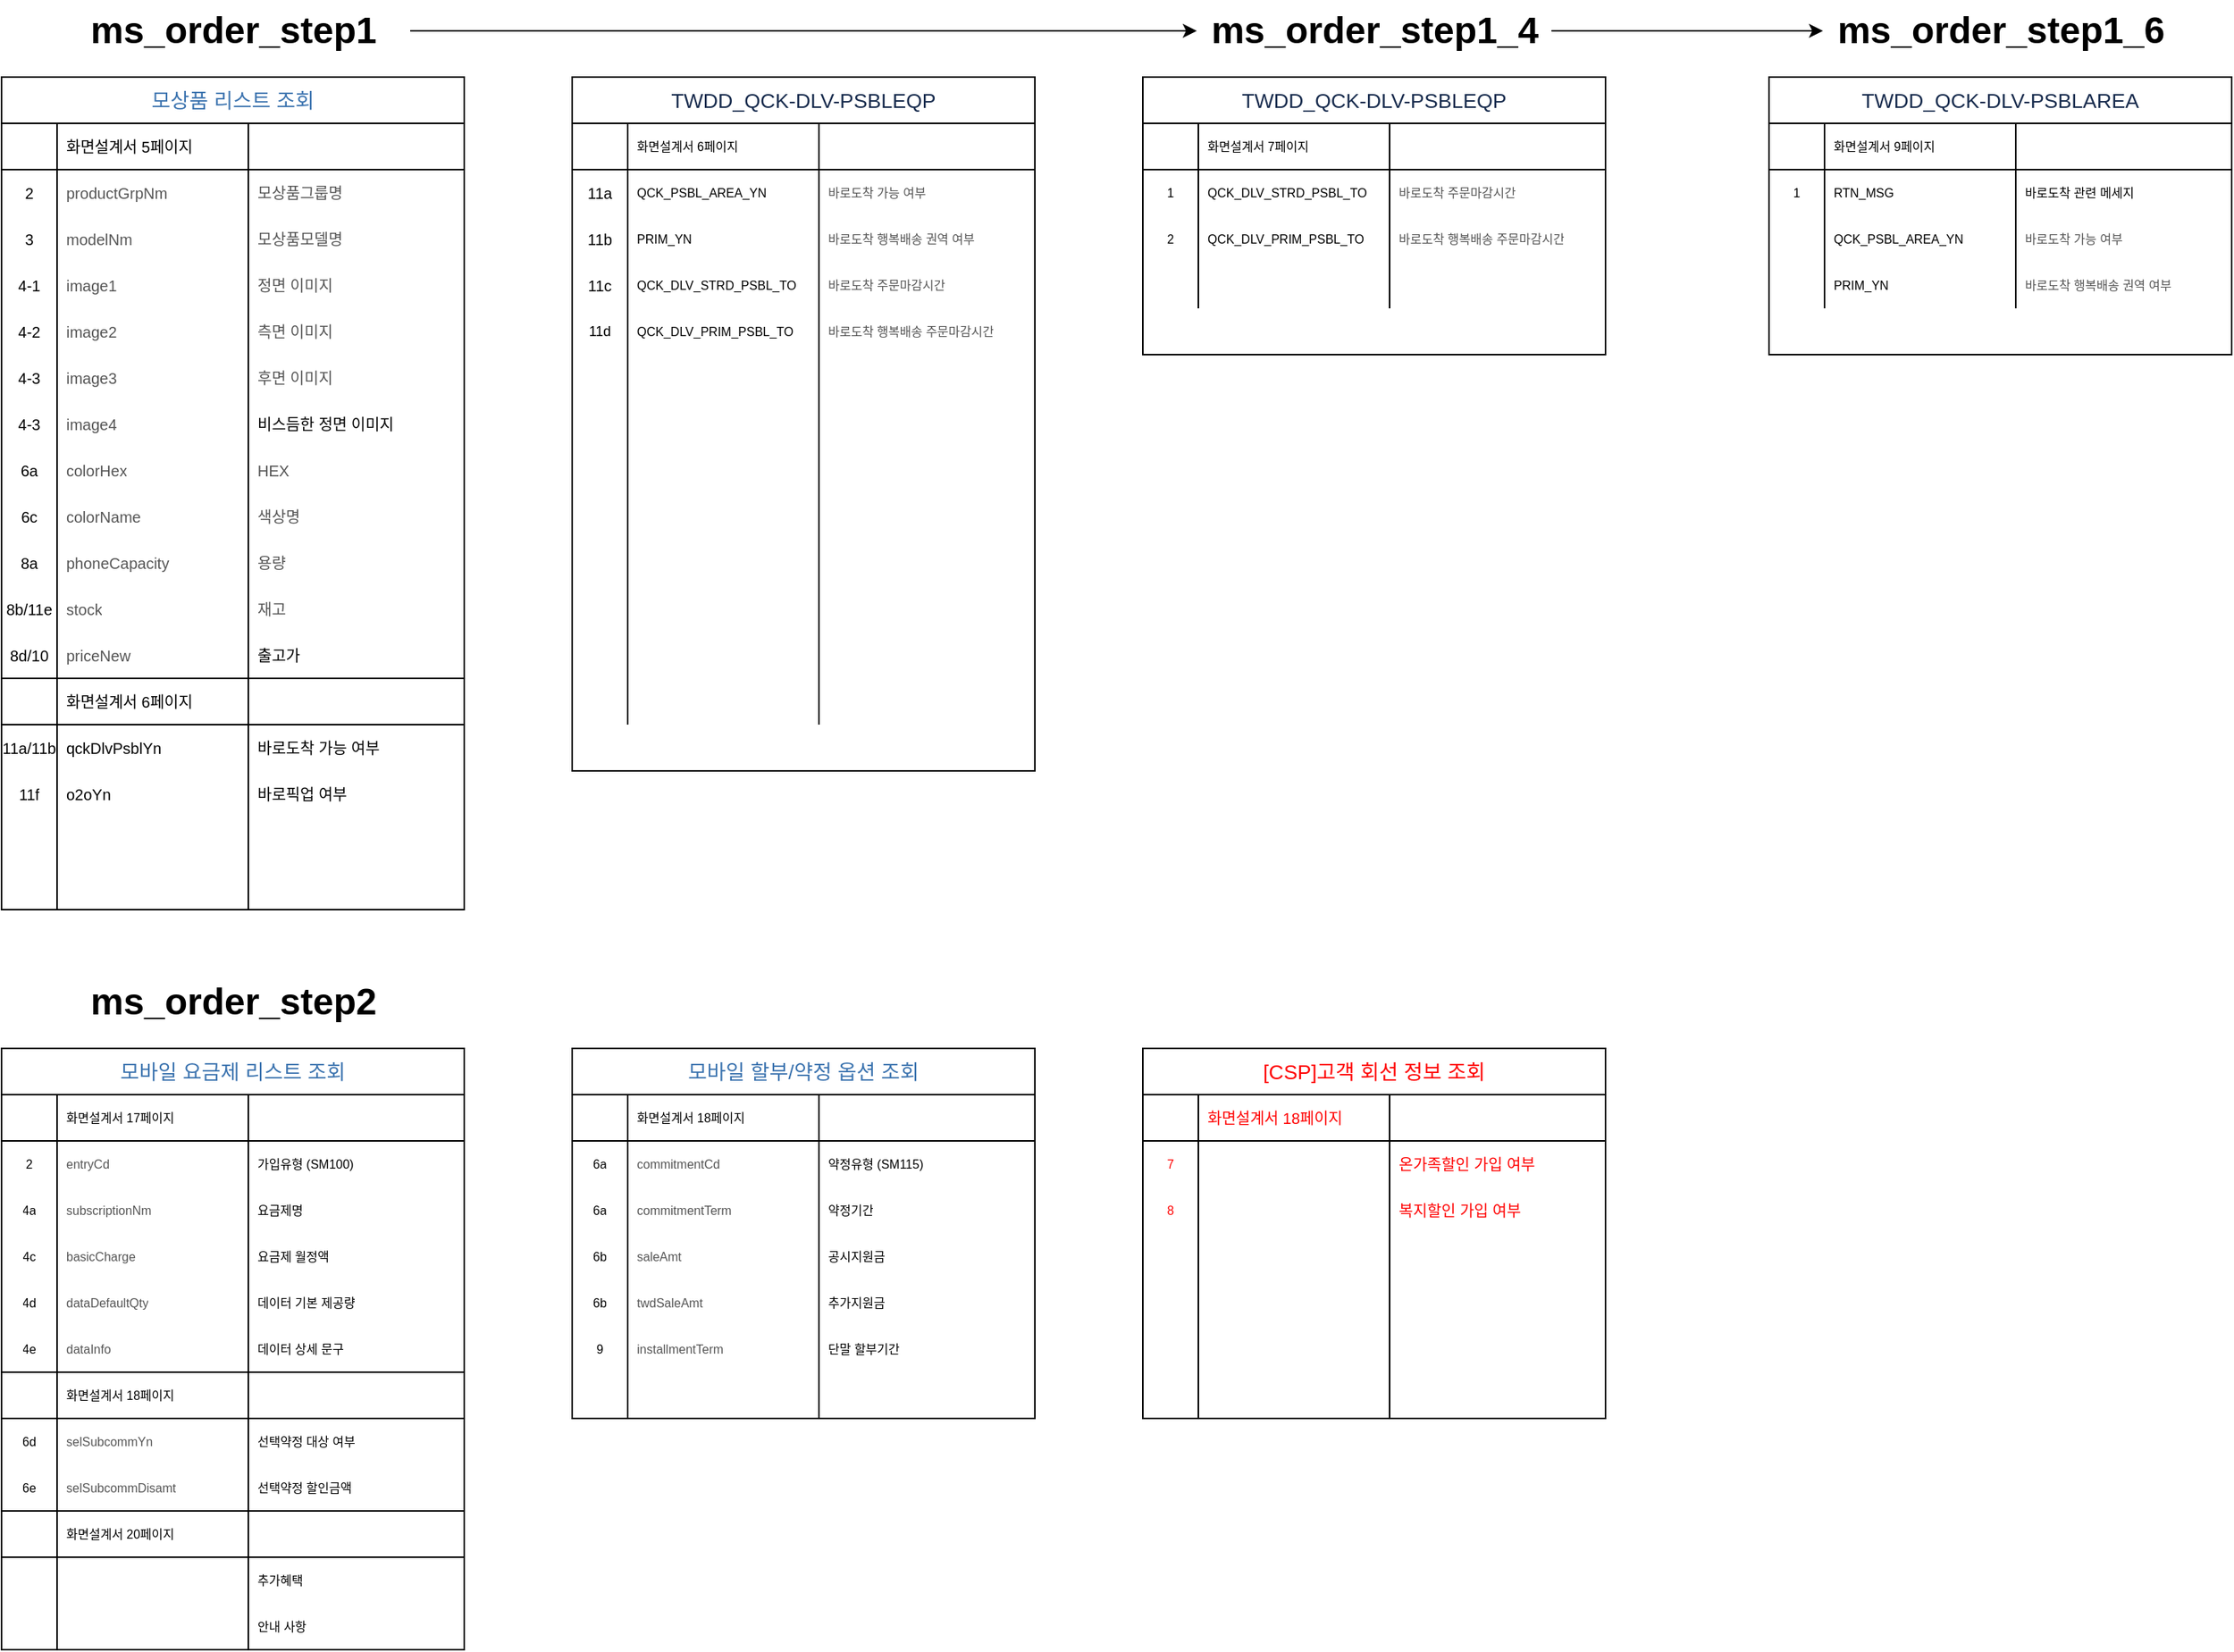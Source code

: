 <mxfile version="14.5.1" type="github">
  <diagram id="HvKtopgGxEqVqM1ahVo2" name="Page-1">
    <mxGraphModel dx="1673" dy="896" grid="1" gridSize="10" guides="1" tooltips="1" connect="1" arrows="1" fold="1" page="1" pageScale="1" pageWidth="827" pageHeight="1169" math="0" shadow="0">
      <root>
        <mxCell id="0" />
        <mxCell id="1" parent="0" />
        <mxCell id="83PFmtokzqJ9w4UueKZr-178" value="&lt;a class=&quot;external-link&quot; href=&quot;https://stg-product-api.tworld.co.kr/swagger-ui.html#/operations/product-controller-v-1/selectProductListUsingGET&quot; style=&quot;color: rgb(59 , 115 , 175) ; text-decoration: inherit ; font-family: &amp;#34;맑은 고딕&amp;#34; , &amp;#34;seoul&amp;#34; , &amp;#34;arial&amp;#34; , &amp;#34;helvetica&amp;#34; ; font-size: 13.333px ; font-weight: 400 ; text-align: left ; background-color: rgb(255 , 255 , 255)&quot;&gt;모상품 리스트 조회&lt;/a&gt;" style="shape=table;html=1;whiteSpace=wrap;startSize=30;container=1;collapsible=0;childLayout=tableLayout;fixedRows=1;rowLines=0;fontStyle=1;align=center;spacing=0;fontSize=10;" parent="1" vertex="1">
          <mxGeometry x="60" y="90" width="300" height="540" as="geometry" />
        </mxCell>
        <mxCell id="83PFmtokzqJ9w4UueKZr-179" value="" style="shape=partialRectangle;html=1;whiteSpace=wrap;collapsible=0;dropTarget=0;pointerEvents=0;fillColor=none;top=0;left=0;bottom=1;right=0;points=[[0,0.5],[1,0.5]];portConstraint=eastwest;spacing=0;fontSize=10;" parent="83PFmtokzqJ9w4UueKZr-178" vertex="1">
          <mxGeometry y="30" width="300" height="30" as="geometry" />
        </mxCell>
        <mxCell id="83PFmtokzqJ9w4UueKZr-180" value="" style="shape=partialRectangle;html=1;whiteSpace=wrap;connectable=0;fillColor=none;top=0;left=0;bottom=0;right=0;overflow=hidden;spacing=0;fontSize=10;" parent="83PFmtokzqJ9w4UueKZr-179" vertex="1">
          <mxGeometry width="36" height="30" as="geometry" />
        </mxCell>
        <mxCell id="83PFmtokzqJ9w4UueKZr-181" value="화면설계서 5페이지" style="shape=partialRectangle;html=1;whiteSpace=wrap;connectable=0;fillColor=none;top=0;left=0;bottom=0;right=0;align=left;spacingLeft=6;overflow=hidden;spacing=0;fontSize=10;" parent="83PFmtokzqJ9w4UueKZr-179" vertex="1">
          <mxGeometry x="36" width="124" height="30" as="geometry" />
        </mxCell>
        <mxCell id="83PFmtokzqJ9w4UueKZr-188" value="" style="shape=partialRectangle;html=1;whiteSpace=wrap;connectable=0;fillColor=none;top=0;left=0;bottom=0;right=0;align=left;spacingLeft=6;overflow=hidden;spacing=0;fontSize=10;" parent="83PFmtokzqJ9w4UueKZr-179" vertex="1">
          <mxGeometry x="160" width="140" height="30" as="geometry" />
        </mxCell>
        <mxCell id="u-u51D0viUNon3LSgOLQ-10" style="shape=partialRectangle;html=1;whiteSpace=wrap;collapsible=0;dropTarget=0;pointerEvents=0;fillColor=none;top=0;left=0;bottom=0;right=0;points=[[0,0.5],[1,0.5]];portConstraint=eastwest;spacing=0;fontSize=10;" parent="83PFmtokzqJ9w4UueKZr-178" vertex="1">
          <mxGeometry y="60" width="300" height="30" as="geometry" />
        </mxCell>
        <mxCell id="u-u51D0viUNon3LSgOLQ-11" value="2" style="shape=partialRectangle;html=1;whiteSpace=wrap;connectable=0;fillColor=none;top=0;left=0;bottom=0;right=0;overflow=hidden;spacing=0;fontSize=10;" parent="u-u51D0viUNon3LSgOLQ-10" vertex="1">
          <mxGeometry width="36" height="30" as="geometry" />
        </mxCell>
        <mxCell id="u-u51D0viUNon3LSgOLQ-12" value="&lt;span style=&quot;color: rgb(85 , 85 , 85) ; font-family: &amp;#34;맑은 고딕&amp;#34; , &amp;#34;seoul&amp;#34; , &amp;#34;arial&amp;#34; , &amp;#34;helvetica&amp;#34; ; background-color: rgb(255 , 255 , 255)&quot;&gt;productGrpNm&lt;/span&gt;" style="shape=partialRectangle;html=1;whiteSpace=wrap;connectable=0;fillColor=none;top=0;left=0;bottom=0;right=0;align=left;spacingLeft=6;overflow=hidden;spacing=0;fontSize=10;" parent="u-u51D0viUNon3LSgOLQ-10" vertex="1">
          <mxGeometry x="36" width="124" height="30" as="geometry" />
        </mxCell>
        <mxCell id="u-u51D0viUNon3LSgOLQ-13" value="&lt;span style=&quot;color: rgb(85 , 85 , 85) ; font-family: &amp;#34;맑은 고딕&amp;#34; , &amp;#34;seoul&amp;#34; , &amp;#34;arial&amp;#34; , &amp;#34;helvetica&amp;#34; ; background-color: rgb(255 , 255 , 255)&quot;&gt;모상품그룹명&lt;/span&gt;" style="shape=partialRectangle;html=1;whiteSpace=wrap;connectable=0;fillColor=none;top=0;left=0;bottom=0;right=0;align=left;spacingLeft=6;overflow=hidden;spacing=0;fontSize=10;" parent="u-u51D0viUNon3LSgOLQ-10" vertex="1">
          <mxGeometry x="160" width="140" height="30" as="geometry" />
        </mxCell>
        <mxCell id="83PFmtokzqJ9w4UueKZr-182" value="" style="shape=partialRectangle;html=1;whiteSpace=wrap;collapsible=0;dropTarget=0;pointerEvents=0;fillColor=none;top=0;left=0;bottom=0;right=0;points=[[0,0.5],[1,0.5]];portConstraint=eastwest;spacing=0;fontSize=10;" parent="83PFmtokzqJ9w4UueKZr-178" vertex="1">
          <mxGeometry y="90" width="300" height="30" as="geometry" />
        </mxCell>
        <mxCell id="83PFmtokzqJ9w4UueKZr-183" value="3" style="shape=partialRectangle;html=1;whiteSpace=wrap;connectable=0;fillColor=none;top=0;left=0;bottom=0;right=0;overflow=hidden;spacing=0;fontSize=10;" parent="83PFmtokzqJ9w4UueKZr-182" vertex="1">
          <mxGeometry width="36" height="30" as="geometry" />
        </mxCell>
        <mxCell id="83PFmtokzqJ9w4UueKZr-184" value="&lt;span style=&quot;color: rgb(85, 85, 85); font-family: &amp;quot;맑은 고딕&amp;quot;, seoul, arial, helvetica; font-size: 10px; background-color: rgb(255, 255, 255);&quot;&gt;modelNm&lt;/span&gt;" style="shape=partialRectangle;html=1;whiteSpace=wrap;connectable=0;fillColor=none;top=0;left=0;bottom=0;right=0;align=left;spacingLeft=6;overflow=hidden;spacing=0;fontSize=10;" parent="83PFmtokzqJ9w4UueKZr-182" vertex="1">
          <mxGeometry x="36" width="124" height="30" as="geometry" />
        </mxCell>
        <mxCell id="83PFmtokzqJ9w4UueKZr-189" value="&lt;span style=&quot;color: rgb(85 , 85 , 85) ; font-family: &amp;#34;맑은 고딕&amp;#34; , &amp;#34;seoul&amp;#34; , &amp;#34;arial&amp;#34; , &amp;#34;helvetica&amp;#34; ; font-size: 10px ; background-color: rgb(255 , 255 , 255)&quot;&gt;모상품모델명&lt;/span&gt;" style="shape=partialRectangle;html=1;whiteSpace=wrap;connectable=0;fillColor=none;top=0;left=0;bottom=0;right=0;align=left;spacingLeft=6;overflow=hidden;spacing=0;fontSize=10;" parent="83PFmtokzqJ9w4UueKZr-182" vertex="1">
          <mxGeometry x="160" width="140" height="30" as="geometry" />
        </mxCell>
        <mxCell id="83PFmtokzqJ9w4UueKZr-185" value="" style="shape=partialRectangle;html=1;whiteSpace=wrap;collapsible=0;dropTarget=0;pointerEvents=0;fillColor=none;top=0;left=0;bottom=0;right=0;points=[[0,0.5],[1,0.5]];portConstraint=eastwest;spacing=0;fontSize=10;" parent="83PFmtokzqJ9w4UueKZr-178" vertex="1">
          <mxGeometry y="120" width="300" height="30" as="geometry" />
        </mxCell>
        <mxCell id="83PFmtokzqJ9w4UueKZr-186" value="4-1" style="shape=partialRectangle;html=1;whiteSpace=wrap;connectable=0;fillColor=none;top=0;left=0;bottom=0;right=0;overflow=hidden;spacing=0;fontSize=10;" parent="83PFmtokzqJ9w4UueKZr-185" vertex="1">
          <mxGeometry width="36" height="30" as="geometry" />
        </mxCell>
        <mxCell id="83PFmtokzqJ9w4UueKZr-187" value="&lt;span style=&quot;color: rgb(85, 85, 85); font-family: &amp;quot;맑은 고딕&amp;quot;, seoul, arial, helvetica; font-size: 10px; background-color: rgb(255, 255, 255);&quot;&gt;image1&lt;/span&gt;" style="shape=partialRectangle;html=1;whiteSpace=wrap;connectable=0;fillColor=none;top=0;left=0;bottom=0;right=0;align=left;spacingLeft=6;overflow=hidden;spacing=0;fontSize=10;" parent="83PFmtokzqJ9w4UueKZr-185" vertex="1">
          <mxGeometry x="36" width="124" height="30" as="geometry" />
        </mxCell>
        <mxCell id="83PFmtokzqJ9w4UueKZr-190" value="&lt;span style=&quot;color: rgb(85 , 85 , 85) ; font-family: &amp;#34;맑은 고딕&amp;#34; , &amp;#34;seoul&amp;#34; , &amp;#34;arial&amp;#34; , &amp;#34;helvetica&amp;#34; ; font-size: 10px ; background-color: rgb(255 , 255 , 255)&quot;&gt;정면 이미지&lt;/span&gt;" style="shape=partialRectangle;html=1;whiteSpace=wrap;connectable=0;fillColor=none;top=0;left=0;bottom=0;right=0;align=left;spacingLeft=6;overflow=hidden;spacing=0;fontSize=10;" parent="83PFmtokzqJ9w4UueKZr-185" vertex="1">
          <mxGeometry x="160" width="140" height="30" as="geometry" />
        </mxCell>
        <mxCell id="83PFmtokzqJ9w4UueKZr-199" style="shape=partialRectangle;html=1;whiteSpace=wrap;collapsible=0;dropTarget=0;pointerEvents=0;fillColor=none;top=0;left=0;bottom=0;right=0;points=[[0,0.5],[1,0.5]];portConstraint=eastwest;spacing=0;fontSize=10;" parent="83PFmtokzqJ9w4UueKZr-178" vertex="1">
          <mxGeometry y="150" width="300" height="30" as="geometry" />
        </mxCell>
        <mxCell id="83PFmtokzqJ9w4UueKZr-200" value="4-2" style="shape=partialRectangle;html=1;whiteSpace=wrap;connectable=0;fillColor=none;top=0;left=0;bottom=0;right=0;overflow=hidden;spacing=0;fontSize=10;" parent="83PFmtokzqJ9w4UueKZr-199" vertex="1">
          <mxGeometry width="36" height="30" as="geometry" />
        </mxCell>
        <mxCell id="83PFmtokzqJ9w4UueKZr-201" value="&lt;span style=&quot;color: rgb(85, 85, 85); font-family: &amp;quot;맑은 고딕&amp;quot;, seoul, arial, helvetica; font-size: 10px; background-color: rgb(255, 255, 255);&quot;&gt;image2&lt;/span&gt;" style="shape=partialRectangle;html=1;whiteSpace=wrap;connectable=0;fillColor=none;top=0;left=0;bottom=0;right=0;align=left;spacingLeft=6;overflow=hidden;spacing=0;fontSize=10;" parent="83PFmtokzqJ9w4UueKZr-199" vertex="1">
          <mxGeometry x="36" width="124" height="30" as="geometry" />
        </mxCell>
        <mxCell id="83PFmtokzqJ9w4UueKZr-202" value="&lt;font color=&quot;#555555&quot; face=&quot;맑은 고딕, seoul, arial, helvetica&quot;&gt;&lt;span style=&quot;background-color: rgb(255 , 255 , 255)&quot;&gt;측면 이미지&lt;/span&gt;&lt;/font&gt;" style="shape=partialRectangle;html=1;whiteSpace=wrap;connectable=0;fillColor=none;top=0;left=0;bottom=0;right=0;align=left;spacingLeft=6;overflow=hidden;spacing=0;fontSize=10;" parent="83PFmtokzqJ9w4UueKZr-199" vertex="1">
          <mxGeometry x="160" width="140" height="30" as="geometry" />
        </mxCell>
        <mxCell id="83PFmtokzqJ9w4UueKZr-195" style="shape=partialRectangle;html=1;whiteSpace=wrap;collapsible=0;dropTarget=0;pointerEvents=0;fillColor=none;top=0;left=0;bottom=0;right=0;points=[[0,0.5],[1,0.5]];portConstraint=eastwest;spacing=0;fontSize=10;" parent="83PFmtokzqJ9w4UueKZr-178" vertex="1">
          <mxGeometry y="180" width="300" height="30" as="geometry" />
        </mxCell>
        <mxCell id="83PFmtokzqJ9w4UueKZr-196" value="4-3" style="shape=partialRectangle;html=1;whiteSpace=wrap;connectable=0;fillColor=none;top=0;left=0;bottom=0;right=0;overflow=hidden;spacing=0;fontSize=10;" parent="83PFmtokzqJ9w4UueKZr-195" vertex="1">
          <mxGeometry width="36" height="30" as="geometry" />
        </mxCell>
        <mxCell id="83PFmtokzqJ9w4UueKZr-197" value="&lt;span style=&quot;color: rgb(85, 85, 85); font-family: &amp;quot;맑은 고딕&amp;quot;, seoul, arial, helvetica; font-size: 10px; background-color: rgb(255, 255, 255);&quot;&gt;image3&lt;/span&gt;" style="shape=partialRectangle;html=1;whiteSpace=wrap;connectable=0;fillColor=none;top=0;left=0;bottom=0;right=0;align=left;spacingLeft=6;overflow=hidden;spacing=0;fontSize=10;" parent="83PFmtokzqJ9w4UueKZr-195" vertex="1">
          <mxGeometry x="36" width="124" height="30" as="geometry" />
        </mxCell>
        <mxCell id="83PFmtokzqJ9w4UueKZr-198" value="&lt;span style=&quot;color: rgb(85 , 85 , 85) ; font-family: &amp;#34;맑은 고딕&amp;#34; , &amp;#34;seoul&amp;#34; , &amp;#34;arial&amp;#34; , &amp;#34;helvetica&amp;#34; ; font-size: 10px ; background-color: rgb(255 , 255 , 255)&quot;&gt;후면 이미지&lt;/span&gt;" style="shape=partialRectangle;html=1;whiteSpace=wrap;connectable=0;fillColor=none;top=0;left=0;bottom=0;right=0;align=left;spacingLeft=6;overflow=hidden;spacing=0;fontSize=10;" parent="83PFmtokzqJ9w4UueKZr-195" vertex="1">
          <mxGeometry x="160" width="140" height="30" as="geometry" />
        </mxCell>
        <mxCell id="83PFmtokzqJ9w4UueKZr-237" style="shape=partialRectangle;html=1;whiteSpace=wrap;collapsible=0;dropTarget=0;pointerEvents=0;fillColor=none;top=0;left=0;bottom=0;right=0;points=[[0,0.5],[1,0.5]];portConstraint=eastwest;spacing=0;fontSize=10;" parent="83PFmtokzqJ9w4UueKZr-178" vertex="1">
          <mxGeometry y="210" width="300" height="30" as="geometry" />
        </mxCell>
        <mxCell id="83PFmtokzqJ9w4UueKZr-238" value="4-3" style="shape=partialRectangle;html=1;whiteSpace=wrap;connectable=0;fillColor=none;top=0;left=0;bottom=0;right=0;overflow=hidden;spacing=0;fontSize=10;" parent="83PFmtokzqJ9w4UueKZr-237" vertex="1">
          <mxGeometry width="36" height="30" as="geometry" />
        </mxCell>
        <mxCell id="83PFmtokzqJ9w4UueKZr-239" value="&lt;span style=&quot;color: rgb(85, 85, 85); font-family: &amp;quot;맑은 고딕&amp;quot;, seoul, arial, helvetica; font-size: 10px; background-color: rgb(255, 255, 255);&quot;&gt;image4&lt;/span&gt;" style="shape=partialRectangle;html=1;whiteSpace=wrap;connectable=0;fillColor=none;top=0;left=0;bottom=0;right=0;align=left;spacingLeft=6;overflow=hidden;spacing=0;fontSize=10;" parent="83PFmtokzqJ9w4UueKZr-237" vertex="1">
          <mxGeometry x="36" width="124" height="30" as="geometry" />
        </mxCell>
        <mxCell id="83PFmtokzqJ9w4UueKZr-240" value="비스듬한 정면 이미지" style="shape=partialRectangle;html=1;whiteSpace=wrap;connectable=0;fillColor=none;top=0;left=0;bottom=0;right=0;align=left;spacingLeft=6;overflow=hidden;spacing=0;fontSize=10;" parent="83PFmtokzqJ9w4UueKZr-237" vertex="1">
          <mxGeometry x="160" width="140" height="30" as="geometry" />
        </mxCell>
        <mxCell id="83PFmtokzqJ9w4UueKZr-233" style="shape=partialRectangle;html=1;whiteSpace=wrap;collapsible=0;dropTarget=0;pointerEvents=0;fillColor=none;top=0;left=0;bottom=0;right=0;points=[[0,0.5],[1,0.5]];portConstraint=eastwest;spacing=0;fontSize=10;" parent="83PFmtokzqJ9w4UueKZr-178" vertex="1">
          <mxGeometry y="240" width="300" height="30" as="geometry" />
        </mxCell>
        <mxCell id="83PFmtokzqJ9w4UueKZr-234" value="6a" style="shape=partialRectangle;html=1;whiteSpace=wrap;connectable=0;fillColor=none;top=0;left=0;bottom=0;right=0;overflow=hidden;spacing=0;fontSize=10;" parent="83PFmtokzqJ9w4UueKZr-233" vertex="1">
          <mxGeometry width="36" height="30" as="geometry" />
        </mxCell>
        <mxCell id="83PFmtokzqJ9w4UueKZr-235" value="&lt;span style=&quot;color: rgb(85, 85, 85); font-family: &amp;quot;맑은 고딕&amp;quot;, seoul, arial, helvetica; font-size: 10px; background-color: rgb(255, 255, 255);&quot;&gt;colorHex&lt;/span&gt;" style="shape=partialRectangle;html=1;whiteSpace=wrap;connectable=0;fillColor=none;top=0;left=0;bottom=0;right=0;align=left;spacingLeft=6;overflow=hidden;spacing=0;fontSize=10;" parent="83PFmtokzqJ9w4UueKZr-233" vertex="1">
          <mxGeometry x="36" width="124" height="30" as="geometry" />
        </mxCell>
        <mxCell id="83PFmtokzqJ9w4UueKZr-236" value="&lt;span style=&quot;color: rgb(85 , 85 , 85) ; font-family: &amp;#34;맑은 고딕&amp;#34; , &amp;#34;seoul&amp;#34; , &amp;#34;arial&amp;#34; , &amp;#34;helvetica&amp;#34; ; font-size: 10px ; background-color: rgb(255 , 255 , 255)&quot;&gt;HEX&lt;/span&gt;" style="shape=partialRectangle;html=1;whiteSpace=wrap;connectable=0;fillColor=none;top=0;left=0;bottom=0;right=0;align=left;spacingLeft=6;overflow=hidden;spacing=0;fontSize=10;" parent="83PFmtokzqJ9w4UueKZr-233" vertex="1">
          <mxGeometry x="160" width="140" height="30" as="geometry" />
        </mxCell>
        <mxCell id="83PFmtokzqJ9w4UueKZr-229" style="shape=partialRectangle;html=1;whiteSpace=wrap;collapsible=0;dropTarget=0;pointerEvents=0;fillColor=none;top=0;left=0;bottom=0;right=0;points=[[0,0.5],[1,0.5]];portConstraint=eastwest;spacing=0;fontSize=10;" parent="83PFmtokzqJ9w4UueKZr-178" vertex="1">
          <mxGeometry y="270" width="300" height="30" as="geometry" />
        </mxCell>
        <mxCell id="83PFmtokzqJ9w4UueKZr-230" value="6c" style="shape=partialRectangle;html=1;whiteSpace=wrap;connectable=0;fillColor=none;top=0;left=0;bottom=0;right=0;overflow=hidden;spacing=0;fontSize=10;" parent="83PFmtokzqJ9w4UueKZr-229" vertex="1">
          <mxGeometry width="36" height="30" as="geometry" />
        </mxCell>
        <mxCell id="83PFmtokzqJ9w4UueKZr-231" value="&lt;span style=&quot;color: rgb(85, 85, 85); font-family: &amp;quot;맑은 고딕&amp;quot;, seoul, arial, helvetica; font-size: 10px; background-color: rgb(255, 255, 255);&quot;&gt;colorName&lt;/span&gt;" style="shape=partialRectangle;html=1;whiteSpace=wrap;connectable=0;fillColor=none;top=0;left=0;bottom=0;right=0;align=left;spacingLeft=6;overflow=hidden;spacing=0;fontSize=10;" parent="83PFmtokzqJ9w4UueKZr-229" vertex="1">
          <mxGeometry x="36" width="124" height="30" as="geometry" />
        </mxCell>
        <mxCell id="83PFmtokzqJ9w4UueKZr-232" value="&lt;span style=&quot;color: rgb(85, 85, 85); font-family: &amp;quot;맑은 고딕&amp;quot;, seoul, arial, helvetica; font-size: 10px; background-color: rgb(255, 255, 255);&quot;&gt;색상명&lt;/span&gt;" style="shape=partialRectangle;html=1;whiteSpace=wrap;connectable=0;fillColor=none;top=0;left=0;bottom=0;right=0;align=left;spacingLeft=6;overflow=hidden;spacing=0;fontSize=10;" parent="83PFmtokzqJ9w4UueKZr-229" vertex="1">
          <mxGeometry x="160" width="140" height="30" as="geometry" />
        </mxCell>
        <mxCell id="83PFmtokzqJ9w4UueKZr-225" style="shape=partialRectangle;html=1;whiteSpace=wrap;collapsible=0;dropTarget=0;pointerEvents=0;fillColor=none;top=0;left=0;bottom=0;right=0;points=[[0,0.5],[1,0.5]];portConstraint=eastwest;spacing=0;fontSize=10;" parent="83PFmtokzqJ9w4UueKZr-178" vertex="1">
          <mxGeometry y="300" width="300" height="30" as="geometry" />
        </mxCell>
        <mxCell id="83PFmtokzqJ9w4UueKZr-226" value="8a" style="shape=partialRectangle;html=1;whiteSpace=wrap;connectable=0;fillColor=none;top=0;left=0;bottom=0;right=0;overflow=hidden;spacing=0;fontSize=10;" parent="83PFmtokzqJ9w4UueKZr-225" vertex="1">
          <mxGeometry width="36" height="30" as="geometry" />
        </mxCell>
        <mxCell id="83PFmtokzqJ9w4UueKZr-227" value="&lt;span style=&quot;color: rgb(85, 85, 85); font-family: &amp;quot;맑은 고딕&amp;quot;, seoul, arial, helvetica; font-size: 10px; background-color: rgb(255, 255, 255);&quot;&gt;phoneCapacity&lt;/span&gt;" style="shape=partialRectangle;html=1;whiteSpace=wrap;connectable=0;fillColor=none;top=0;left=0;bottom=0;right=0;align=left;spacingLeft=6;overflow=hidden;spacing=0;fontSize=10;" parent="83PFmtokzqJ9w4UueKZr-225" vertex="1">
          <mxGeometry x="36" width="124" height="30" as="geometry" />
        </mxCell>
        <mxCell id="83PFmtokzqJ9w4UueKZr-228" value="&lt;span style=&quot;color: rgb(85 , 85 , 85) ; font-family: &amp;#34;맑은 고딕&amp;#34; , &amp;#34;seoul&amp;#34; , &amp;#34;arial&amp;#34; , &amp;#34;helvetica&amp;#34; ; font-size: 10px ; background-color: rgb(255 , 255 , 255)&quot;&gt;용량&lt;/span&gt;" style="shape=partialRectangle;html=1;whiteSpace=wrap;connectable=0;fillColor=none;top=0;left=0;bottom=0;right=0;align=left;spacingLeft=6;overflow=hidden;spacing=0;fontSize=10;" parent="83PFmtokzqJ9w4UueKZr-225" vertex="1">
          <mxGeometry x="160" width="140" height="30" as="geometry" />
        </mxCell>
        <mxCell id="83PFmtokzqJ9w4UueKZr-221" style="shape=partialRectangle;html=1;whiteSpace=wrap;collapsible=0;dropTarget=0;pointerEvents=0;fillColor=none;top=0;left=0;bottom=0;right=0;points=[[0,0.5],[1,0.5]];portConstraint=eastwest;spacing=0;fontSize=10;" parent="83PFmtokzqJ9w4UueKZr-178" vertex="1">
          <mxGeometry y="330" width="300" height="30" as="geometry" />
        </mxCell>
        <mxCell id="83PFmtokzqJ9w4UueKZr-222" value="8b/11e" style="shape=partialRectangle;html=1;whiteSpace=wrap;connectable=0;fillColor=none;top=0;left=0;bottom=0;right=0;overflow=hidden;spacing=0;fontSize=10;" parent="83PFmtokzqJ9w4UueKZr-221" vertex="1">
          <mxGeometry width="36" height="30" as="geometry" />
        </mxCell>
        <mxCell id="83PFmtokzqJ9w4UueKZr-223" value="&lt;span style=&quot;color: rgb(85, 85, 85); font-family: &amp;quot;맑은 고딕&amp;quot;, seoul, arial, helvetica; font-size: 10px; background-color: rgb(255, 255, 255);&quot;&gt;stock&lt;/span&gt;" style="shape=partialRectangle;html=1;whiteSpace=wrap;connectable=0;fillColor=none;top=0;left=0;bottom=0;right=0;align=left;spacingLeft=6;overflow=hidden;spacing=0;fontSize=10;" parent="83PFmtokzqJ9w4UueKZr-221" vertex="1">
          <mxGeometry x="36" width="124" height="30" as="geometry" />
        </mxCell>
        <mxCell id="83PFmtokzqJ9w4UueKZr-224" value="&lt;span style=&quot;color: rgb(85, 85, 85); font-family: &amp;quot;맑은 고딕&amp;quot;, seoul, arial, helvetica; font-size: 10px; background-color: rgb(255, 255, 255);&quot;&gt;재고&lt;/span&gt;" style="shape=partialRectangle;html=1;whiteSpace=wrap;connectable=0;fillColor=none;top=0;left=0;bottom=0;right=0;align=left;spacingLeft=6;overflow=hidden;spacing=0;fontSize=10;" parent="83PFmtokzqJ9w4UueKZr-221" vertex="1">
          <mxGeometry x="160" width="140" height="30" as="geometry" />
        </mxCell>
        <mxCell id="83PFmtokzqJ9w4UueKZr-217" style="shape=partialRectangle;html=1;whiteSpace=wrap;collapsible=0;dropTarget=0;pointerEvents=0;fillColor=none;top=0;left=0;bottom=1;right=0;points=[[0,0.5],[1,0.5]];portConstraint=eastwest;spacing=0;fontSize=10;" parent="83PFmtokzqJ9w4UueKZr-178" vertex="1">
          <mxGeometry y="360" width="300" height="30" as="geometry" />
        </mxCell>
        <mxCell id="83PFmtokzqJ9w4UueKZr-218" value="8d/10" style="shape=partialRectangle;html=1;whiteSpace=wrap;connectable=0;fillColor=none;top=0;left=0;bottom=0;right=0;overflow=hidden;spacing=0;fontSize=10;" parent="83PFmtokzqJ9w4UueKZr-217" vertex="1">
          <mxGeometry width="36" height="30" as="geometry" />
        </mxCell>
        <mxCell id="83PFmtokzqJ9w4UueKZr-219" value="&lt;span style=&quot;color: rgb(85, 85, 85); font-family: &amp;quot;맑은 고딕&amp;quot;, seoul, arial, helvetica; font-size: 10px; background-color: rgb(255, 255, 255);&quot;&gt;priceNew&lt;/span&gt;" style="shape=partialRectangle;html=1;whiteSpace=wrap;connectable=0;fillColor=none;top=0;left=0;bottom=0;right=0;align=left;spacingLeft=6;overflow=hidden;spacing=0;fontSize=10;" parent="83PFmtokzqJ9w4UueKZr-217" vertex="1">
          <mxGeometry x="36" width="124" height="30" as="geometry" />
        </mxCell>
        <mxCell id="83PFmtokzqJ9w4UueKZr-220" value="출고가" style="shape=partialRectangle;html=1;whiteSpace=wrap;connectable=0;fillColor=none;top=0;left=0;bottom=0;right=0;align=left;spacingLeft=6;overflow=hidden;spacing=0;fontSize=10;" parent="83PFmtokzqJ9w4UueKZr-217" vertex="1">
          <mxGeometry x="160" width="140" height="30" as="geometry" />
        </mxCell>
        <mxCell id="u-u51D0viUNon3LSgOLQ-166" style="shape=partialRectangle;html=1;whiteSpace=wrap;collapsible=0;dropTarget=0;pointerEvents=0;fillColor=none;top=0;left=0;bottom=1;right=0;points=[[0,0.5],[1,0.5]];portConstraint=eastwest;spacing=0;fontSize=10;" parent="83PFmtokzqJ9w4UueKZr-178" vertex="1">
          <mxGeometry y="390" width="300" height="30" as="geometry" />
        </mxCell>
        <mxCell id="u-u51D0viUNon3LSgOLQ-167" style="shape=partialRectangle;html=1;whiteSpace=wrap;connectable=0;fillColor=none;top=0;left=0;bottom=0;right=0;overflow=hidden;spacing=0;fontSize=10;" parent="u-u51D0viUNon3LSgOLQ-166" vertex="1">
          <mxGeometry width="36" height="30" as="geometry" />
        </mxCell>
        <mxCell id="u-u51D0viUNon3LSgOLQ-168" value="화면설계서 6페이지" style="shape=partialRectangle;html=1;whiteSpace=wrap;connectable=0;fillColor=none;top=0;left=0;bottom=0;right=0;align=left;spacingLeft=6;overflow=hidden;spacing=0;fontSize=10;" parent="u-u51D0viUNon3LSgOLQ-166" vertex="1">
          <mxGeometry x="36" width="124" height="30" as="geometry" />
        </mxCell>
        <mxCell id="u-u51D0viUNon3LSgOLQ-169" style="shape=partialRectangle;html=1;whiteSpace=wrap;connectable=0;fillColor=none;top=0;left=0;bottom=0;right=0;align=left;spacingLeft=6;overflow=hidden;spacing=0;fontSize=10;" parent="u-u51D0viUNon3LSgOLQ-166" vertex="1">
          <mxGeometry x="160" width="140" height="30" as="geometry" />
        </mxCell>
        <mxCell id="83PFmtokzqJ9w4UueKZr-209" style="shape=partialRectangle;html=1;whiteSpace=wrap;collapsible=0;dropTarget=0;pointerEvents=0;fillColor=none;top=0;left=0;bottom=0;right=0;points=[[0,0.5],[1,0.5]];portConstraint=eastwest;spacing=0;fontSize=10;" parent="83PFmtokzqJ9w4UueKZr-178" vertex="1">
          <mxGeometry y="420" width="300" height="30" as="geometry" />
        </mxCell>
        <mxCell id="83PFmtokzqJ9w4UueKZr-210" value="11a/11b" style="shape=partialRectangle;html=1;whiteSpace=wrap;connectable=0;fillColor=none;top=0;left=0;bottom=0;right=0;overflow=hidden;spacing=0;fontSize=10;" parent="83PFmtokzqJ9w4UueKZr-209" vertex="1">
          <mxGeometry width="36" height="30" as="geometry" />
        </mxCell>
        <mxCell id="83PFmtokzqJ9w4UueKZr-211" value="qckDlvPsblYn" style="shape=partialRectangle;html=1;whiteSpace=wrap;connectable=0;fillColor=none;top=0;left=0;bottom=0;right=0;align=left;spacingLeft=6;overflow=hidden;spacing=0;fontSize=10;" parent="83PFmtokzqJ9w4UueKZr-209" vertex="1">
          <mxGeometry x="36" width="124" height="30" as="geometry" />
        </mxCell>
        <mxCell id="83PFmtokzqJ9w4UueKZr-212" value="바로도착 가능 여부" style="shape=partialRectangle;html=1;whiteSpace=wrap;connectable=0;fillColor=none;top=0;left=0;bottom=0;right=0;align=left;spacingLeft=6;overflow=hidden;spacing=0;fontSize=10;" parent="83PFmtokzqJ9w4UueKZr-209" vertex="1">
          <mxGeometry x="160" width="140" height="30" as="geometry" />
        </mxCell>
        <mxCell id="83PFmtokzqJ9w4UueKZr-205" style="shape=partialRectangle;html=1;whiteSpace=wrap;collapsible=0;dropTarget=0;pointerEvents=0;fillColor=none;top=0;left=0;bottom=0;right=0;points=[[0,0.5],[1,0.5]];portConstraint=eastwest;spacing=0;fontSize=10;" parent="83PFmtokzqJ9w4UueKZr-178" vertex="1">
          <mxGeometry y="450" width="300" height="30" as="geometry" />
        </mxCell>
        <mxCell id="83PFmtokzqJ9w4UueKZr-206" value="11f" style="shape=partialRectangle;html=1;whiteSpace=wrap;connectable=0;fillColor=none;top=0;left=0;bottom=0;right=0;overflow=hidden;spacing=0;fontSize=10;" parent="83PFmtokzqJ9w4UueKZr-205" vertex="1">
          <mxGeometry width="36" height="30" as="geometry" />
        </mxCell>
        <mxCell id="83PFmtokzqJ9w4UueKZr-207" value="o2oYn" style="shape=partialRectangle;html=1;whiteSpace=wrap;connectable=0;fillColor=none;top=0;left=0;bottom=0;right=0;align=left;spacingLeft=6;overflow=hidden;spacing=0;fontSize=10;" parent="83PFmtokzqJ9w4UueKZr-205" vertex="1">
          <mxGeometry x="36" width="124" height="30" as="geometry" />
        </mxCell>
        <mxCell id="83PFmtokzqJ9w4UueKZr-208" value="바로픽업 여부" style="shape=partialRectangle;html=1;whiteSpace=wrap;connectable=0;fillColor=none;top=0;left=0;bottom=0;right=0;align=left;spacingLeft=6;overflow=hidden;spacing=0;fontSize=10;" parent="83PFmtokzqJ9w4UueKZr-205" vertex="1">
          <mxGeometry x="160" width="140" height="30" as="geometry" />
        </mxCell>
        <mxCell id="83PFmtokzqJ9w4UueKZr-245" style="shape=partialRectangle;html=1;whiteSpace=wrap;collapsible=0;dropTarget=0;pointerEvents=0;fillColor=none;top=0;left=0;bottom=0;right=0;points=[[0,0.5],[1,0.5]];portConstraint=eastwest;spacing=0;fontSize=10;" parent="83PFmtokzqJ9w4UueKZr-178" vertex="1">
          <mxGeometry y="480" width="300" height="30" as="geometry" />
        </mxCell>
        <mxCell id="83PFmtokzqJ9w4UueKZr-246" style="shape=partialRectangle;html=1;whiteSpace=wrap;connectable=0;fillColor=none;top=0;left=0;bottom=0;right=0;overflow=hidden;spacing=0;fontSize=10;" parent="83PFmtokzqJ9w4UueKZr-245" vertex="1">
          <mxGeometry width="36" height="30" as="geometry" />
        </mxCell>
        <mxCell id="83PFmtokzqJ9w4UueKZr-247" style="shape=partialRectangle;html=1;whiteSpace=wrap;connectable=0;fillColor=none;top=0;left=0;bottom=0;right=0;align=left;spacingLeft=6;overflow=hidden;spacing=0;fontSize=10;" parent="83PFmtokzqJ9w4UueKZr-245" vertex="1">
          <mxGeometry x="36" width="124" height="30" as="geometry" />
        </mxCell>
        <mxCell id="83PFmtokzqJ9w4UueKZr-248" style="shape=partialRectangle;html=1;whiteSpace=wrap;connectable=0;fillColor=none;top=0;left=0;bottom=0;right=0;align=left;spacingLeft=6;overflow=hidden;spacing=0;fontSize=10;" parent="83PFmtokzqJ9w4UueKZr-245" vertex="1">
          <mxGeometry x="160" width="140" height="30" as="geometry" />
        </mxCell>
        <mxCell id="83PFmtokzqJ9w4UueKZr-241" style="shape=partialRectangle;html=1;whiteSpace=wrap;collapsible=0;dropTarget=0;pointerEvents=0;fillColor=none;top=0;left=0;bottom=0;right=0;points=[[0,0.5],[1,0.5]];portConstraint=eastwest;spacing=0;fontSize=10;" parent="83PFmtokzqJ9w4UueKZr-178" vertex="1">
          <mxGeometry y="510" width="300" height="30" as="geometry" />
        </mxCell>
        <mxCell id="83PFmtokzqJ9w4UueKZr-242" style="shape=partialRectangle;html=1;whiteSpace=wrap;connectable=0;fillColor=none;top=0;left=0;bottom=0;right=0;overflow=hidden;spacing=0;fontSize=10;" parent="83PFmtokzqJ9w4UueKZr-241" vertex="1">
          <mxGeometry width="36" height="30" as="geometry" />
        </mxCell>
        <mxCell id="83PFmtokzqJ9w4UueKZr-243" style="shape=partialRectangle;html=1;whiteSpace=wrap;connectable=0;fillColor=none;top=0;left=0;bottom=0;right=0;align=left;spacingLeft=6;overflow=hidden;spacing=0;fontSize=10;" parent="83PFmtokzqJ9w4UueKZr-241" vertex="1">
          <mxGeometry x="36" width="124" height="30" as="geometry" />
        </mxCell>
        <mxCell id="83PFmtokzqJ9w4UueKZr-244" style="shape=partialRectangle;html=1;whiteSpace=wrap;connectable=0;fillColor=none;top=0;left=0;bottom=0;right=0;align=left;spacingLeft=6;overflow=hidden;spacing=0;fontSize=10;" parent="83PFmtokzqJ9w4UueKZr-241" vertex="1">
          <mxGeometry x="160" width="140" height="30" as="geometry" />
        </mxCell>
        <mxCell id="rIfIayJdJzqMdmbzJrvQ-5" value="ms_order_step1" style="text;strokeColor=none;fillColor=none;html=1;fontSize=24;fontStyle=1;verticalAlign=middle;align=center;" parent="1" vertex="1">
          <mxGeometry x="95" y="40" width="230" height="40" as="geometry" />
        </mxCell>
        <mxCell id="rIfIayJdJzqMdmbzJrvQ-6" value="&lt;span style=&quot;font-family: &amp;#34;맑은 고딕&amp;#34; , &amp;#34;seoul&amp;#34; , &amp;#34;arial&amp;#34; , &amp;#34;helvetica&amp;#34; ; font-size: 13.333px ; font-weight: 400 ; text-align: left ; background-color: rgb(255 , 255 , 255) ; color: rgb(23 , 43 , 77)&quot;&gt;TWDD_QCK-DLV-PSBLEQP&lt;/span&gt;" style="shape=table;html=1;whiteSpace=wrap;startSize=30;container=1;collapsible=0;childLayout=tableLayout;fixedRows=1;rowLines=0;fontStyle=1;align=center;spacing=0;fontSize=10;" parent="1" vertex="1">
          <mxGeometry x="800" y="90" width="300" height="180" as="geometry" />
        </mxCell>
        <mxCell id="u-u51D0viUNon3LSgOLQ-2" style="shape=partialRectangle;html=1;whiteSpace=wrap;collapsible=0;dropTarget=0;pointerEvents=0;fillColor=none;top=0;left=0;bottom=1;right=0;points=[[0,0.5],[1,0.5]];portConstraint=eastwest;spacing=0;fontSize=8;" parent="rIfIayJdJzqMdmbzJrvQ-6" vertex="1">
          <mxGeometry y="30" width="300" height="30" as="geometry" />
        </mxCell>
        <mxCell id="u-u51D0viUNon3LSgOLQ-3" style="shape=partialRectangle;html=1;whiteSpace=wrap;connectable=0;fillColor=none;top=0;left=0;bottom=0;right=0;overflow=hidden;spacing=0;fontSize=8;" parent="u-u51D0viUNon3LSgOLQ-2" vertex="1">
          <mxGeometry width="36" height="30" as="geometry" />
        </mxCell>
        <mxCell id="u-u51D0viUNon3LSgOLQ-4" value="화면설계서 7페이지" style="shape=partialRectangle;html=1;whiteSpace=wrap;connectable=0;fillColor=none;top=0;left=0;bottom=0;right=0;align=left;spacingLeft=6;overflow=hidden;spacing=0;fontSize=8;" parent="u-u51D0viUNon3LSgOLQ-2" vertex="1">
          <mxGeometry x="36" width="124" height="30" as="geometry" />
        </mxCell>
        <mxCell id="u-u51D0viUNon3LSgOLQ-5" style="shape=partialRectangle;html=1;whiteSpace=wrap;connectable=0;fillColor=none;top=0;left=0;bottom=0;right=0;align=left;spacingLeft=6;overflow=hidden;spacing=0;fontSize=8;" parent="u-u51D0viUNon3LSgOLQ-2" vertex="1">
          <mxGeometry x="160" width="140" height="30" as="geometry" />
        </mxCell>
        <mxCell id="rIfIayJdJzqMdmbzJrvQ-15" value="" style="shape=partialRectangle;html=1;whiteSpace=wrap;collapsible=0;dropTarget=0;pointerEvents=0;fillColor=none;top=0;left=0;bottom=0;right=0;points=[[0,0.5],[1,0.5]];portConstraint=eastwest;spacing=0;fontSize=8;" parent="rIfIayJdJzqMdmbzJrvQ-6" vertex="1">
          <mxGeometry y="60" width="300" height="30" as="geometry" />
        </mxCell>
        <mxCell id="rIfIayJdJzqMdmbzJrvQ-16" value="1" style="shape=partialRectangle;html=1;whiteSpace=wrap;connectable=0;fillColor=none;top=0;left=0;bottom=0;right=0;overflow=hidden;spacing=0;fontSize=8;" parent="rIfIayJdJzqMdmbzJrvQ-15" vertex="1">
          <mxGeometry width="36" height="30" as="geometry" />
        </mxCell>
        <mxCell id="rIfIayJdJzqMdmbzJrvQ-17" value="&lt;span style=&quot;font-family: &amp;quot;맑은 고딕&amp;quot;, seoul, arial, helvetica; font-size: 8px; background-color: rgb(255, 255, 255);&quot;&gt;QCK_DLV_STRD_PSBL_TO&lt;/span&gt;" style="shape=partialRectangle;html=1;whiteSpace=wrap;connectable=0;fillColor=none;top=0;left=0;bottom=0;right=0;align=left;spacingLeft=6;overflow=hidden;spacing=0;fontSize=8;" parent="rIfIayJdJzqMdmbzJrvQ-15" vertex="1">
          <mxGeometry x="36" width="124" height="30" as="geometry" />
        </mxCell>
        <mxCell id="rIfIayJdJzqMdmbzJrvQ-18" value="&lt;span style=&quot;color: rgb(85, 85, 85); font-family: &amp;quot;맑은 고딕&amp;quot;, seoul, arial, helvetica; background-color: rgb(255, 255, 255); font-size: 8px;&quot;&gt;바로도착 주문마감시간&lt;/span&gt;" style="shape=partialRectangle;html=1;whiteSpace=wrap;connectable=0;fillColor=none;top=0;left=0;bottom=0;right=0;align=left;spacingLeft=6;overflow=hidden;spacing=0;fontSize=8;" parent="rIfIayJdJzqMdmbzJrvQ-15" vertex="1">
          <mxGeometry x="160" width="140" height="30" as="geometry" />
        </mxCell>
        <mxCell id="rIfIayJdJzqMdmbzJrvQ-19" style="shape=partialRectangle;html=1;whiteSpace=wrap;collapsible=0;dropTarget=0;pointerEvents=0;fillColor=none;top=0;left=0;bottom=0;right=0;points=[[0,0.5],[1,0.5]];portConstraint=eastwest;spacing=0;fontSize=8;" parent="rIfIayJdJzqMdmbzJrvQ-6" vertex="1">
          <mxGeometry y="90" width="300" height="30" as="geometry" />
        </mxCell>
        <mxCell id="rIfIayJdJzqMdmbzJrvQ-20" value="2" style="shape=partialRectangle;html=1;whiteSpace=wrap;connectable=0;fillColor=none;top=0;left=0;bottom=0;right=0;overflow=hidden;spacing=0;fontSize=8;" parent="rIfIayJdJzqMdmbzJrvQ-19" vertex="1">
          <mxGeometry width="36" height="30" as="geometry" />
        </mxCell>
        <mxCell id="rIfIayJdJzqMdmbzJrvQ-21" value="&lt;span style=&quot;font-family: &amp;quot;맑은 고딕&amp;quot;, seoul, arial, helvetica; font-size: 8px; background-color: rgb(255, 255, 255);&quot;&gt;QCK_DLV_PRIM_PSBL_TO&lt;/span&gt;" style="shape=partialRectangle;html=1;whiteSpace=wrap;connectable=0;fillColor=none;top=0;left=0;bottom=0;right=0;align=left;spacingLeft=6;overflow=hidden;spacing=0;fontSize=8;" parent="rIfIayJdJzqMdmbzJrvQ-19" vertex="1">
          <mxGeometry x="36" width="124" height="30" as="geometry" />
        </mxCell>
        <mxCell id="rIfIayJdJzqMdmbzJrvQ-22" value="&lt;span style=&quot;color: rgb(85, 85, 85); font-family: &amp;quot;맑은 고딕&amp;quot;, seoul, arial, helvetica; background-color: rgb(255, 255, 255); font-size: 8px;&quot;&gt;바로도착 행복배송 주문마감시간&lt;/span&gt;" style="shape=partialRectangle;html=1;whiteSpace=wrap;connectable=0;fillColor=none;top=0;left=0;bottom=0;right=0;align=left;spacingLeft=6;overflow=hidden;spacing=0;fontSize=8;" parent="rIfIayJdJzqMdmbzJrvQ-19" vertex="1">
          <mxGeometry x="160" width="140" height="30" as="geometry" />
        </mxCell>
        <mxCell id="rIfIayJdJzqMdmbzJrvQ-43" style="shape=partialRectangle;html=1;whiteSpace=wrap;collapsible=0;dropTarget=0;pointerEvents=0;fillColor=none;top=0;left=0;bottom=0;right=0;points=[[0,0.5],[1,0.5]];portConstraint=eastwest;spacing=0;fontSize=8;" parent="rIfIayJdJzqMdmbzJrvQ-6" vertex="1">
          <mxGeometry y="120" width="300" height="30" as="geometry" />
        </mxCell>
        <mxCell id="rIfIayJdJzqMdmbzJrvQ-44" value="" style="shape=partialRectangle;html=1;whiteSpace=wrap;connectable=0;fillColor=none;top=0;left=0;bottom=0;right=0;overflow=hidden;spacing=0;fontSize=8;" parent="rIfIayJdJzqMdmbzJrvQ-43" vertex="1">
          <mxGeometry width="36" height="30" as="geometry" />
        </mxCell>
        <mxCell id="rIfIayJdJzqMdmbzJrvQ-45" value="" style="shape=partialRectangle;html=1;whiteSpace=wrap;connectable=0;fillColor=none;top=0;left=0;bottom=0;right=0;align=left;spacingLeft=6;overflow=hidden;spacing=0;fontSize=8;" parent="rIfIayJdJzqMdmbzJrvQ-43" vertex="1">
          <mxGeometry x="36" width="124" height="30" as="geometry" />
        </mxCell>
        <mxCell id="rIfIayJdJzqMdmbzJrvQ-46" value="" style="shape=partialRectangle;html=1;whiteSpace=wrap;connectable=0;fillColor=none;top=0;left=0;bottom=0;right=0;align=left;spacingLeft=6;overflow=hidden;spacing=0;fontSize=8;" parent="rIfIayJdJzqMdmbzJrvQ-43" vertex="1">
          <mxGeometry x="160" width="140" height="30" as="geometry" />
        </mxCell>
        <mxCell id="u-u51D0viUNon3LSgOLQ-14" value="ms_order_step1_4" style="text;strokeColor=none;fillColor=none;html=1;fontSize=24;fontStyle=1;verticalAlign=middle;align=center;" parent="1" vertex="1">
          <mxGeometry x="835" y="40" width="230" height="40" as="geometry" />
        </mxCell>
        <mxCell id="u-u51D0viUNon3LSgOLQ-15" value="&lt;span style=&quot;font-family: &amp;#34;맑은 고딕&amp;#34; , &amp;#34;seoul&amp;#34; , &amp;#34;arial&amp;#34; , &amp;#34;helvetica&amp;#34; ; font-size: 13.333px ; font-weight: 400 ; text-align: left ; background-color: rgb(255 , 255 , 255) ; color: rgb(23 , 43 , 77)&quot;&gt;TWDD_QCK-DLV-PSBLEQP&lt;/span&gt;" style="shape=table;html=1;whiteSpace=wrap;startSize=30;container=1;collapsible=0;childLayout=tableLayout;fixedRows=1;rowLines=0;fontStyle=1;align=center;spacing=0;fontSize=10;" parent="1" vertex="1">
          <mxGeometry x="430" y="90" width="300" height="450" as="geometry" />
        </mxCell>
        <mxCell id="u-u51D0viUNon3LSgOLQ-16" style="shape=partialRectangle;html=1;whiteSpace=wrap;collapsible=0;dropTarget=0;pointerEvents=0;fillColor=none;top=0;left=0;bottom=1;right=0;points=[[0,0.5],[1,0.5]];portConstraint=eastwest;spacing=0;fontSize=10;" parent="u-u51D0viUNon3LSgOLQ-15" vertex="1">
          <mxGeometry y="30" width="300" height="30" as="geometry" />
        </mxCell>
        <mxCell id="u-u51D0viUNon3LSgOLQ-17" style="shape=partialRectangle;html=1;whiteSpace=wrap;connectable=0;fillColor=none;top=0;left=0;bottom=0;right=0;overflow=hidden;spacing=0;fontSize=10;" parent="u-u51D0viUNon3LSgOLQ-16" vertex="1">
          <mxGeometry width="36" height="30" as="geometry" />
        </mxCell>
        <mxCell id="u-u51D0viUNon3LSgOLQ-18" value="화면설계서 6페이지" style="shape=partialRectangle;html=1;whiteSpace=wrap;connectable=0;fillColor=none;top=0;left=0;bottom=0;right=0;align=left;spacingLeft=6;overflow=hidden;spacing=0;fontSize=8;" parent="u-u51D0viUNon3LSgOLQ-16" vertex="1">
          <mxGeometry x="36" width="124" height="30" as="geometry" />
        </mxCell>
        <mxCell id="u-u51D0viUNon3LSgOLQ-19" style="shape=partialRectangle;html=1;whiteSpace=wrap;connectable=0;fillColor=none;top=0;left=0;bottom=0;right=0;align=left;spacingLeft=6;overflow=hidden;spacing=0;fontSize=8;" parent="u-u51D0viUNon3LSgOLQ-16" vertex="1">
          <mxGeometry x="160" width="140" height="30" as="geometry" />
        </mxCell>
        <mxCell id="u-u51D0viUNon3LSgOLQ-20" style="shape=partialRectangle;html=1;whiteSpace=wrap;collapsible=0;dropTarget=0;pointerEvents=0;fillColor=none;top=0;left=0;bottom=0;right=0;points=[[0,0.5],[1,0.5]];portConstraint=eastwest;spacing=0;fontSize=10;" parent="u-u51D0viUNon3LSgOLQ-15" vertex="1">
          <mxGeometry y="60" width="300" height="30" as="geometry" />
        </mxCell>
        <mxCell id="u-u51D0viUNon3LSgOLQ-21" value="&lt;span&gt;11a&lt;/span&gt;" style="shape=partialRectangle;html=1;whiteSpace=wrap;connectable=0;fillColor=none;top=0;left=0;bottom=0;right=0;overflow=hidden;spacing=0;fontSize=10;" parent="u-u51D0viUNon3LSgOLQ-20" vertex="1">
          <mxGeometry width="36" height="30" as="geometry" />
        </mxCell>
        <mxCell id="u-u51D0viUNon3LSgOLQ-22" value="&lt;span style=&quot;font-family: &amp;quot;맑은 고딕&amp;quot;, seoul, arial, helvetica; font-size: 8px; background-color: rgb(255, 255, 255);&quot;&gt;QCK_PSBL_AREA_YN&lt;/span&gt;" style="shape=partialRectangle;html=1;whiteSpace=wrap;connectable=0;fillColor=none;top=0;left=0;bottom=0;right=0;align=left;spacingLeft=6;overflow=hidden;spacing=0;fontSize=8;" parent="u-u51D0viUNon3LSgOLQ-20" vertex="1">
          <mxGeometry x="36" width="124" height="30" as="geometry" />
        </mxCell>
        <mxCell id="u-u51D0viUNon3LSgOLQ-23" value="&lt;span style=&quot;color: rgb(85, 85, 85); font-family: &amp;quot;맑은 고딕&amp;quot;, seoul, arial, helvetica; background-color: rgb(255, 255, 255); font-size: 8px;&quot;&gt;바로도착 가능 여부&lt;/span&gt;" style="shape=partialRectangle;html=1;whiteSpace=wrap;connectable=0;fillColor=none;top=0;left=0;bottom=0;right=0;align=left;spacingLeft=6;overflow=hidden;spacing=0;fontSize=8;" parent="u-u51D0viUNon3LSgOLQ-20" vertex="1">
          <mxGeometry x="160" width="140" height="30" as="geometry" />
        </mxCell>
        <mxCell id="u-u51D0viUNon3LSgOLQ-24" value="" style="shape=partialRectangle;html=1;whiteSpace=wrap;collapsible=0;dropTarget=0;pointerEvents=0;fillColor=none;top=0;left=0;bottom=0;right=0;points=[[0,0.5],[1,0.5]];portConstraint=eastwest;spacing=0;fontSize=10;" parent="u-u51D0viUNon3LSgOLQ-15" vertex="1">
          <mxGeometry y="90" width="300" height="30" as="geometry" />
        </mxCell>
        <mxCell id="u-u51D0viUNon3LSgOLQ-25" value="11b" style="shape=partialRectangle;html=1;whiteSpace=wrap;connectable=0;fillColor=none;top=0;left=0;bottom=0;right=0;overflow=hidden;spacing=0;fontSize=10;" parent="u-u51D0viUNon3LSgOLQ-24" vertex="1">
          <mxGeometry width="36" height="30" as="geometry" />
        </mxCell>
        <mxCell id="u-u51D0viUNon3LSgOLQ-26" value="&lt;span style=&quot;font-family: &amp;quot;맑은 고딕&amp;quot;, seoul, arial, helvetica; font-size: 8px; background-color: rgb(255, 255, 255);&quot;&gt;PRIM_YN&lt;/span&gt;" style="shape=partialRectangle;html=1;whiteSpace=wrap;connectable=0;fillColor=none;top=0;left=0;bottom=0;right=0;align=left;spacingLeft=6;overflow=hidden;spacing=0;fontSize=8;" parent="u-u51D0viUNon3LSgOLQ-24" vertex="1">
          <mxGeometry x="36" width="124" height="30" as="geometry" />
        </mxCell>
        <mxCell id="u-u51D0viUNon3LSgOLQ-27" value="&lt;span style=&quot;color: rgb(85, 85, 85); font-family: &amp;quot;맑은 고딕&amp;quot;, seoul, arial, helvetica; font-size: 8px; background-color: rgb(255, 255, 255);&quot;&gt;바로도착 행복배송 권역 여부&lt;/span&gt;" style="shape=partialRectangle;html=1;whiteSpace=wrap;connectable=0;fillColor=none;top=0;left=0;bottom=0;right=0;align=left;spacingLeft=6;overflow=hidden;spacing=0;fontSize=8;" parent="u-u51D0viUNon3LSgOLQ-24" vertex="1">
          <mxGeometry x="160" width="140" height="30" as="geometry" />
        </mxCell>
        <mxCell id="u-u51D0viUNon3LSgOLQ-28" value="" style="shape=partialRectangle;html=1;whiteSpace=wrap;collapsible=0;dropTarget=0;pointerEvents=0;fillColor=none;top=0;left=0;bottom=0;right=0;points=[[0,0.5],[1,0.5]];portConstraint=eastwest;spacing=0;fontSize=10;" parent="u-u51D0viUNon3LSgOLQ-15" vertex="1">
          <mxGeometry y="120" width="300" height="30" as="geometry" />
        </mxCell>
        <mxCell id="u-u51D0viUNon3LSgOLQ-29" value="11c" style="shape=partialRectangle;html=1;whiteSpace=wrap;connectable=0;fillColor=none;top=0;left=0;bottom=0;right=0;overflow=hidden;spacing=0;fontSize=10;" parent="u-u51D0viUNon3LSgOLQ-28" vertex="1">
          <mxGeometry width="36" height="30" as="geometry" />
        </mxCell>
        <mxCell id="u-u51D0viUNon3LSgOLQ-30" value="&lt;span style=&quot;font-family: &amp;quot;맑은 고딕&amp;quot;, seoul, arial, helvetica; font-size: 8px; background-color: rgb(255, 255, 255);&quot;&gt;QCK_DLV_STRD_PSBL_TO&lt;/span&gt;" style="shape=partialRectangle;html=1;whiteSpace=wrap;connectable=0;fillColor=none;top=0;left=0;bottom=0;right=0;align=left;spacingLeft=6;overflow=hidden;spacing=0;fontSize=8;" parent="u-u51D0viUNon3LSgOLQ-28" vertex="1">
          <mxGeometry x="36" width="124" height="30" as="geometry" />
        </mxCell>
        <mxCell id="u-u51D0viUNon3LSgOLQ-31" value="&lt;span style=&quot;color: rgb(85, 85, 85); font-family: &amp;quot;맑은 고딕&amp;quot;, seoul, arial, helvetica; font-size: 8px; background-color: rgb(255, 255, 255);&quot;&gt;바로도착 주문마감시간&lt;/span&gt;" style="shape=partialRectangle;html=1;whiteSpace=wrap;connectable=0;fillColor=none;top=0;left=0;bottom=0;right=0;align=left;spacingLeft=6;overflow=hidden;spacing=0;fontSize=8;" parent="u-u51D0viUNon3LSgOLQ-28" vertex="1">
          <mxGeometry x="160" width="140" height="30" as="geometry" />
        </mxCell>
        <mxCell id="u-u51D0viUNon3LSgOLQ-32" style="shape=partialRectangle;html=1;whiteSpace=wrap;collapsible=0;dropTarget=0;pointerEvents=0;fillColor=none;top=0;left=0;bottom=0;right=0;points=[[0,0.5],[1,0.5]];portConstraint=eastwest;spacing=0;fontSize=9;" parent="u-u51D0viUNon3LSgOLQ-15" vertex="1">
          <mxGeometry y="150" width="300" height="30" as="geometry" />
        </mxCell>
        <mxCell id="u-u51D0viUNon3LSgOLQ-33" value="11d" style="shape=partialRectangle;html=1;whiteSpace=wrap;connectable=0;fillColor=none;top=0;left=0;bottom=0;right=0;overflow=hidden;spacing=0;fontSize=9;" parent="u-u51D0viUNon3LSgOLQ-32" vertex="1">
          <mxGeometry width="36" height="30" as="geometry" />
        </mxCell>
        <mxCell id="u-u51D0viUNon3LSgOLQ-34" value="&lt;span style=&quot;font-family: &amp;quot;맑은 고딕&amp;quot;, seoul, arial, helvetica; font-size: 8px; background-color: rgb(255, 255, 255);&quot;&gt;QCK_DLV_PRIM_PSBL_TO&lt;/span&gt;" style="shape=partialRectangle;html=1;whiteSpace=wrap;connectable=0;fillColor=none;top=0;left=0;bottom=0;right=0;align=left;spacingLeft=6;overflow=hidden;spacing=0;fontSize=8;" parent="u-u51D0viUNon3LSgOLQ-32" vertex="1">
          <mxGeometry x="36" width="124" height="30" as="geometry" />
        </mxCell>
        <mxCell id="u-u51D0viUNon3LSgOLQ-35" value="&lt;span style=&quot;color: rgb(85, 85, 85); font-family: &amp;quot;맑은 고딕&amp;quot;, seoul, arial, helvetica; font-size: 8px; background-color: rgb(255, 255, 255);&quot;&gt;바로도착 행복배송 주문마감시간&lt;/span&gt;" style="shape=partialRectangle;html=1;whiteSpace=wrap;connectable=0;fillColor=none;top=0;left=0;bottom=0;right=0;align=left;spacingLeft=6;overflow=hidden;spacing=0;fontSize=8;" parent="u-u51D0viUNon3LSgOLQ-32" vertex="1">
          <mxGeometry x="160" width="140" height="30" as="geometry" />
        </mxCell>
        <mxCell id="u-u51D0viUNon3LSgOLQ-36" style="shape=partialRectangle;html=1;whiteSpace=wrap;collapsible=0;dropTarget=0;pointerEvents=0;fillColor=none;top=0;left=0;bottom=0;right=0;points=[[0,0.5],[1,0.5]];portConstraint=eastwest;spacing=0;fontSize=9;" parent="u-u51D0viUNon3LSgOLQ-15" vertex="1">
          <mxGeometry y="180" width="300" height="30" as="geometry" />
        </mxCell>
        <mxCell id="u-u51D0viUNon3LSgOLQ-37" value="" style="shape=partialRectangle;html=1;whiteSpace=wrap;connectable=0;fillColor=none;top=0;left=0;bottom=0;right=0;overflow=hidden;spacing=0;fontSize=9;" parent="u-u51D0viUNon3LSgOLQ-36" vertex="1">
          <mxGeometry width="36" height="30" as="geometry" />
        </mxCell>
        <mxCell id="u-u51D0viUNon3LSgOLQ-38" value="" style="shape=partialRectangle;html=1;whiteSpace=wrap;connectable=0;fillColor=none;top=0;left=0;bottom=0;right=0;align=left;spacingLeft=6;overflow=hidden;spacing=0;fontSize=8;" parent="u-u51D0viUNon3LSgOLQ-36" vertex="1">
          <mxGeometry x="36" width="124" height="30" as="geometry" />
        </mxCell>
        <mxCell id="u-u51D0viUNon3LSgOLQ-39" value="" style="shape=partialRectangle;html=1;whiteSpace=wrap;connectable=0;fillColor=none;top=0;left=0;bottom=0;right=0;align=left;spacingLeft=6;overflow=hidden;spacing=0;fontSize=8;" parent="u-u51D0viUNon3LSgOLQ-36" vertex="1">
          <mxGeometry x="160" width="140" height="30" as="geometry" />
        </mxCell>
        <mxCell id="u-u51D0viUNon3LSgOLQ-40" style="shape=partialRectangle;html=1;whiteSpace=wrap;collapsible=0;dropTarget=0;pointerEvents=0;fillColor=none;top=0;left=0;bottom=0;right=0;points=[[0,0.5],[1,0.5]];portConstraint=eastwest;spacing=0;fontSize=10;" parent="u-u51D0viUNon3LSgOLQ-15" vertex="1">
          <mxGeometry y="210" width="300" height="30" as="geometry" />
        </mxCell>
        <mxCell id="u-u51D0viUNon3LSgOLQ-41" value="" style="shape=partialRectangle;html=1;whiteSpace=wrap;connectable=0;fillColor=none;top=0;left=0;bottom=0;right=0;overflow=hidden;spacing=0;fontSize=10;" parent="u-u51D0viUNon3LSgOLQ-40" vertex="1">
          <mxGeometry width="36" height="30" as="geometry" />
        </mxCell>
        <mxCell id="u-u51D0viUNon3LSgOLQ-42" value="" style="shape=partialRectangle;html=1;whiteSpace=wrap;connectable=0;fillColor=none;top=0;left=0;bottom=0;right=0;align=left;spacingLeft=6;overflow=hidden;spacing=0;fontSize=8;" parent="u-u51D0viUNon3LSgOLQ-40" vertex="1">
          <mxGeometry x="36" width="124" height="30" as="geometry" />
        </mxCell>
        <mxCell id="u-u51D0viUNon3LSgOLQ-43" value="" style="shape=partialRectangle;html=1;whiteSpace=wrap;connectable=0;fillColor=none;top=0;left=0;bottom=0;right=0;align=left;spacingLeft=6;overflow=hidden;spacing=0;fontSize=8;" parent="u-u51D0viUNon3LSgOLQ-40" vertex="1">
          <mxGeometry x="160" width="140" height="30" as="geometry" />
        </mxCell>
        <mxCell id="u-u51D0viUNon3LSgOLQ-44" style="shape=partialRectangle;html=1;whiteSpace=wrap;collapsible=0;dropTarget=0;pointerEvents=0;fillColor=none;top=0;left=0;bottom=0;right=0;points=[[0,0.5],[1,0.5]];portConstraint=eastwest;spacing=0;fontSize=10;" parent="u-u51D0viUNon3LSgOLQ-15" vertex="1">
          <mxGeometry y="240" width="300" height="30" as="geometry" />
        </mxCell>
        <mxCell id="u-u51D0viUNon3LSgOLQ-45" value="" style="shape=partialRectangle;html=1;whiteSpace=wrap;connectable=0;fillColor=none;top=0;left=0;bottom=0;right=0;overflow=hidden;spacing=0;fontSize=10;" parent="u-u51D0viUNon3LSgOLQ-44" vertex="1">
          <mxGeometry width="36" height="30" as="geometry" />
        </mxCell>
        <mxCell id="u-u51D0viUNon3LSgOLQ-46" value="" style="shape=partialRectangle;html=1;whiteSpace=wrap;connectable=0;fillColor=none;top=0;left=0;bottom=0;right=0;align=left;spacingLeft=6;overflow=hidden;spacing=0;fontSize=8;" parent="u-u51D0viUNon3LSgOLQ-44" vertex="1">
          <mxGeometry x="36" width="124" height="30" as="geometry" />
        </mxCell>
        <mxCell id="u-u51D0viUNon3LSgOLQ-47" value="" style="shape=partialRectangle;html=1;whiteSpace=wrap;connectable=0;fillColor=none;top=0;left=0;bottom=0;right=0;align=left;spacingLeft=6;overflow=hidden;spacing=0;fontSize=8;" parent="u-u51D0viUNon3LSgOLQ-44" vertex="1">
          <mxGeometry x="160" width="140" height="30" as="geometry" />
        </mxCell>
        <mxCell id="u-u51D0viUNon3LSgOLQ-48" style="shape=partialRectangle;html=1;whiteSpace=wrap;collapsible=0;dropTarget=0;pointerEvents=0;fillColor=none;top=0;left=0;bottom=0;right=0;points=[[0,0.5],[1,0.5]];portConstraint=eastwest;spacing=0;fontSize=10;" parent="u-u51D0viUNon3LSgOLQ-15" vertex="1">
          <mxGeometry y="270" width="300" height="30" as="geometry" />
        </mxCell>
        <mxCell id="u-u51D0viUNon3LSgOLQ-49" value="" style="shape=partialRectangle;html=1;whiteSpace=wrap;connectable=0;fillColor=none;top=0;left=0;bottom=0;right=0;overflow=hidden;spacing=0;fontSize=10;" parent="u-u51D0viUNon3LSgOLQ-48" vertex="1">
          <mxGeometry width="36" height="30" as="geometry" />
        </mxCell>
        <mxCell id="u-u51D0viUNon3LSgOLQ-50" value="" style="shape=partialRectangle;html=1;whiteSpace=wrap;connectable=0;fillColor=none;top=0;left=0;bottom=0;right=0;align=left;spacingLeft=6;overflow=hidden;spacing=0;fontSize=8;" parent="u-u51D0viUNon3LSgOLQ-48" vertex="1">
          <mxGeometry x="36" width="124" height="30" as="geometry" />
        </mxCell>
        <mxCell id="u-u51D0viUNon3LSgOLQ-51" value="" style="shape=partialRectangle;html=1;whiteSpace=wrap;connectable=0;fillColor=none;top=0;left=0;bottom=0;right=0;align=left;spacingLeft=6;overflow=hidden;spacing=0;fontSize=8;" parent="u-u51D0viUNon3LSgOLQ-48" vertex="1">
          <mxGeometry x="160" width="140" height="30" as="geometry" />
        </mxCell>
        <mxCell id="u-u51D0viUNon3LSgOLQ-52" style="shape=partialRectangle;html=1;whiteSpace=wrap;collapsible=0;dropTarget=0;pointerEvents=0;fillColor=none;top=0;left=0;bottom=0;right=0;points=[[0,0.5],[1,0.5]];portConstraint=eastwest;spacing=0;fontSize=10;" parent="u-u51D0viUNon3LSgOLQ-15" vertex="1">
          <mxGeometry y="300" width="300" height="30" as="geometry" />
        </mxCell>
        <mxCell id="u-u51D0viUNon3LSgOLQ-53" value="" style="shape=partialRectangle;html=1;whiteSpace=wrap;connectable=0;fillColor=none;top=0;left=0;bottom=0;right=0;overflow=hidden;spacing=0;fontSize=10;" parent="u-u51D0viUNon3LSgOLQ-52" vertex="1">
          <mxGeometry width="36" height="30" as="geometry" />
        </mxCell>
        <mxCell id="u-u51D0viUNon3LSgOLQ-54" value="" style="shape=partialRectangle;html=1;whiteSpace=wrap;connectable=0;fillColor=none;top=0;left=0;bottom=0;right=0;align=left;spacingLeft=6;overflow=hidden;spacing=0;fontSize=8;" parent="u-u51D0viUNon3LSgOLQ-52" vertex="1">
          <mxGeometry x="36" width="124" height="30" as="geometry" />
        </mxCell>
        <mxCell id="u-u51D0viUNon3LSgOLQ-55" value="" style="shape=partialRectangle;html=1;whiteSpace=wrap;connectable=0;fillColor=none;top=0;left=0;bottom=0;right=0;align=left;spacingLeft=6;overflow=hidden;spacing=0;fontSize=8;" parent="u-u51D0viUNon3LSgOLQ-52" vertex="1">
          <mxGeometry x="160" width="140" height="30" as="geometry" />
        </mxCell>
        <mxCell id="u-u51D0viUNon3LSgOLQ-56" style="shape=partialRectangle;html=1;whiteSpace=wrap;collapsible=0;dropTarget=0;pointerEvents=0;fillColor=none;top=0;left=0;bottom=0;right=0;points=[[0,0.5],[1,0.5]];portConstraint=eastwest;spacing=0;fontSize=10;" parent="u-u51D0viUNon3LSgOLQ-15" vertex="1">
          <mxGeometry y="330" width="300" height="30" as="geometry" />
        </mxCell>
        <mxCell id="u-u51D0viUNon3LSgOLQ-57" value="" style="shape=partialRectangle;html=1;whiteSpace=wrap;connectable=0;fillColor=none;top=0;left=0;bottom=0;right=0;overflow=hidden;spacing=0;fontSize=10;" parent="u-u51D0viUNon3LSgOLQ-56" vertex="1">
          <mxGeometry width="36" height="30" as="geometry" />
        </mxCell>
        <mxCell id="u-u51D0viUNon3LSgOLQ-58" value="" style="shape=partialRectangle;html=1;whiteSpace=wrap;connectable=0;fillColor=none;top=0;left=0;bottom=0;right=0;align=left;spacingLeft=6;overflow=hidden;spacing=0;fontSize=8;" parent="u-u51D0viUNon3LSgOLQ-56" vertex="1">
          <mxGeometry x="36" width="124" height="30" as="geometry" />
        </mxCell>
        <mxCell id="u-u51D0viUNon3LSgOLQ-59" value="" style="shape=partialRectangle;html=1;whiteSpace=wrap;connectable=0;fillColor=none;top=0;left=0;bottom=0;right=0;align=left;spacingLeft=6;overflow=hidden;spacing=0;fontSize=8;" parent="u-u51D0viUNon3LSgOLQ-56" vertex="1">
          <mxGeometry x="160" width="140" height="30" as="geometry" />
        </mxCell>
        <mxCell id="u-u51D0viUNon3LSgOLQ-60" style="shape=partialRectangle;html=1;whiteSpace=wrap;collapsible=0;dropTarget=0;pointerEvents=0;fillColor=none;top=0;left=0;bottom=0;right=0;points=[[0,0.5],[1,0.5]];portConstraint=eastwest;spacing=0;fontSize=10;" parent="u-u51D0viUNon3LSgOLQ-15" vertex="1">
          <mxGeometry y="360" width="300" height="30" as="geometry" />
        </mxCell>
        <mxCell id="u-u51D0viUNon3LSgOLQ-61" value="" style="shape=partialRectangle;html=1;whiteSpace=wrap;connectable=0;fillColor=none;top=0;left=0;bottom=0;right=0;overflow=hidden;spacing=0;fontSize=10;" parent="u-u51D0viUNon3LSgOLQ-60" vertex="1">
          <mxGeometry width="36" height="30" as="geometry" />
        </mxCell>
        <mxCell id="u-u51D0viUNon3LSgOLQ-62" value="" style="shape=partialRectangle;html=1;whiteSpace=wrap;connectable=0;fillColor=none;top=0;left=0;bottom=0;right=0;align=left;spacingLeft=6;overflow=hidden;spacing=0;fontSize=8;" parent="u-u51D0viUNon3LSgOLQ-60" vertex="1">
          <mxGeometry x="36" width="124" height="30" as="geometry" />
        </mxCell>
        <mxCell id="u-u51D0viUNon3LSgOLQ-63" value="" style="shape=partialRectangle;html=1;whiteSpace=wrap;connectable=0;fillColor=none;top=0;left=0;bottom=0;right=0;align=left;spacingLeft=6;overflow=hidden;spacing=0;fontSize=8;" parent="u-u51D0viUNon3LSgOLQ-60" vertex="1">
          <mxGeometry x="160" width="140" height="30" as="geometry" />
        </mxCell>
        <mxCell id="u-u51D0viUNon3LSgOLQ-64" style="shape=partialRectangle;html=1;whiteSpace=wrap;collapsible=0;dropTarget=0;pointerEvents=0;fillColor=none;top=0;left=0;bottom=0;right=0;points=[[0,0.5],[1,0.5]];portConstraint=eastwest;spacing=0;fontSize=10;" parent="u-u51D0viUNon3LSgOLQ-15" vertex="1">
          <mxGeometry y="390" width="300" height="30" as="geometry" />
        </mxCell>
        <mxCell id="u-u51D0viUNon3LSgOLQ-65" value="" style="shape=partialRectangle;html=1;whiteSpace=wrap;connectable=0;fillColor=none;top=0;left=0;bottom=0;right=0;overflow=hidden;spacing=0;fontSize=10;" parent="u-u51D0viUNon3LSgOLQ-64" vertex="1">
          <mxGeometry width="36" height="30" as="geometry" />
        </mxCell>
        <mxCell id="u-u51D0viUNon3LSgOLQ-66" value="" style="shape=partialRectangle;html=1;whiteSpace=wrap;connectable=0;fillColor=none;top=0;left=0;bottom=0;right=0;align=left;spacingLeft=6;overflow=hidden;spacing=0;fontSize=8;" parent="u-u51D0viUNon3LSgOLQ-64" vertex="1">
          <mxGeometry x="36" width="124" height="30" as="geometry" />
        </mxCell>
        <mxCell id="u-u51D0viUNon3LSgOLQ-67" value="" style="shape=partialRectangle;html=1;whiteSpace=wrap;connectable=0;fillColor=none;top=0;left=0;bottom=0;right=0;align=left;spacingLeft=6;overflow=hidden;spacing=0;fontSize=8;" parent="u-u51D0viUNon3LSgOLQ-64" vertex="1">
          <mxGeometry x="160" width="140" height="30" as="geometry" />
        </mxCell>
        <mxCell id="u-u51D0viUNon3LSgOLQ-68" value="&lt;a class=&quot;external-link&quot; href=&quot;https://stg-product-api.tworld.co.kr/swagger-ui.html#/operations/product-controller-v-1/selectProductListUsingGET&quot; style=&quot;color: rgb(59 , 115 , 175) ; text-decoration: inherit ; font-family: &amp;#34;맑은 고딕&amp;#34; , &amp;#34;seoul&amp;#34; , &amp;#34;arial&amp;#34; , &amp;#34;helvetica&amp;#34; ; font-size: 13.333px ; font-weight: 400 ; text-align: left ; background-color: rgb(255 , 255 , 255)&quot;&gt;모바일 요금제 리스트 조회&lt;/a&gt;" style="shape=table;html=1;whiteSpace=wrap;startSize=30;container=1;collapsible=0;childLayout=tableLayout;fixedRows=1;rowLines=0;fontStyle=1;align=center;spacing=0;fontSize=10;" parent="1" vertex="1">
          <mxGeometry x="60" y="720" width="300" height="390" as="geometry" />
        </mxCell>
        <mxCell id="u-u51D0viUNon3LSgOLQ-69" value="" style="shape=partialRectangle;html=1;whiteSpace=wrap;collapsible=0;dropTarget=0;pointerEvents=0;fillColor=none;top=0;left=0;bottom=1;right=0;points=[[0,0.5],[1,0.5]];portConstraint=eastwest;spacing=0;fontSize=8;" parent="u-u51D0viUNon3LSgOLQ-68" vertex="1">
          <mxGeometry y="30" width="300" height="30" as="geometry" />
        </mxCell>
        <mxCell id="u-u51D0viUNon3LSgOLQ-70" value="" style="shape=partialRectangle;html=1;whiteSpace=wrap;connectable=0;fillColor=none;top=0;left=0;bottom=0;right=0;overflow=hidden;spacing=0;fontSize=8;" parent="u-u51D0viUNon3LSgOLQ-69" vertex="1">
          <mxGeometry width="36" height="30" as="geometry" />
        </mxCell>
        <mxCell id="u-u51D0viUNon3LSgOLQ-71" value="화면설계서 17페이지" style="shape=partialRectangle;html=1;whiteSpace=wrap;connectable=0;fillColor=none;top=0;left=0;bottom=0;right=0;align=left;spacingLeft=6;overflow=hidden;spacing=0;fontSize=8;" parent="u-u51D0viUNon3LSgOLQ-69" vertex="1">
          <mxGeometry x="36" width="124" height="30" as="geometry" />
        </mxCell>
        <mxCell id="u-u51D0viUNon3LSgOLQ-72" value="" style="shape=partialRectangle;html=1;whiteSpace=wrap;connectable=0;fillColor=none;top=0;left=0;bottom=0;right=0;align=left;spacingLeft=6;overflow=hidden;spacing=0;fontSize=8;" parent="u-u51D0viUNon3LSgOLQ-69" vertex="1">
          <mxGeometry x="160" width="140" height="30" as="geometry" />
        </mxCell>
        <mxCell id="u-u51D0viUNon3LSgOLQ-73" style="shape=partialRectangle;html=1;whiteSpace=wrap;collapsible=0;dropTarget=0;pointerEvents=0;fillColor=none;top=0;left=0;bottom=0;right=0;points=[[0,0.5],[1,0.5]];portConstraint=eastwest;spacing=0;fontSize=8;" parent="u-u51D0viUNon3LSgOLQ-68" vertex="1">
          <mxGeometry y="60" width="300" height="30" as="geometry" />
        </mxCell>
        <mxCell id="u-u51D0viUNon3LSgOLQ-74" value="2" style="shape=partialRectangle;html=1;whiteSpace=wrap;connectable=0;fillColor=none;top=0;left=0;bottom=0;right=0;overflow=hidden;spacing=0;fontSize=8;" parent="u-u51D0viUNon3LSgOLQ-73" vertex="1">
          <mxGeometry width="36" height="30" as="geometry" />
        </mxCell>
        <mxCell id="u-u51D0viUNon3LSgOLQ-75" value="&lt;span style=&quot;color: rgb(85, 85, 85); font-family: &amp;quot;맑은 고딕&amp;quot;, seoul, arial, helvetica; font-size: 8px; background-color: rgb(255, 255, 255);&quot;&gt;entryCd&lt;/span&gt;" style="shape=partialRectangle;html=1;whiteSpace=wrap;connectable=0;fillColor=none;top=0;left=0;bottom=0;right=0;align=left;spacingLeft=6;overflow=hidden;spacing=0;fontSize=8;" parent="u-u51D0viUNon3LSgOLQ-73" vertex="1">
          <mxGeometry x="36" width="124" height="30" as="geometry" />
        </mxCell>
        <mxCell id="u-u51D0viUNon3LSgOLQ-76" value="가입유형 (SM100)" style="shape=partialRectangle;html=1;whiteSpace=wrap;connectable=0;fillColor=none;top=0;left=0;bottom=0;right=0;align=left;spacingLeft=6;overflow=hidden;spacing=0;fontSize=8;" parent="u-u51D0viUNon3LSgOLQ-73" vertex="1">
          <mxGeometry x="160" width="140" height="30" as="geometry" />
        </mxCell>
        <mxCell id="u-u51D0viUNon3LSgOLQ-77" value="" style="shape=partialRectangle;html=1;whiteSpace=wrap;collapsible=0;dropTarget=0;pointerEvents=0;fillColor=none;top=0;left=0;bottom=0;right=0;points=[[0,0.5],[1,0.5]];portConstraint=eastwest;spacing=0;fontSize=8;" parent="u-u51D0viUNon3LSgOLQ-68" vertex="1">
          <mxGeometry y="90" width="300" height="30" as="geometry" />
        </mxCell>
        <mxCell id="u-u51D0viUNon3LSgOLQ-78" value="4a" style="shape=partialRectangle;html=1;whiteSpace=wrap;connectable=0;fillColor=none;top=0;left=0;bottom=0;right=0;overflow=hidden;spacing=0;fontSize=8;" parent="u-u51D0viUNon3LSgOLQ-77" vertex="1">
          <mxGeometry width="36" height="30" as="geometry" />
        </mxCell>
        <mxCell id="u-u51D0viUNon3LSgOLQ-79" value="&lt;span style=&quot;color: rgb(85, 85, 85); font-family: &amp;quot;맑은 고딕&amp;quot;, seoul, arial, helvetica; font-size: 8px; background-color: rgb(255, 255, 255);&quot;&gt;subscriptionNm&lt;/span&gt;" style="shape=partialRectangle;html=1;whiteSpace=wrap;connectable=0;fillColor=none;top=0;left=0;bottom=0;right=0;align=left;spacingLeft=6;overflow=hidden;spacing=0;fontSize=8;" parent="u-u51D0viUNon3LSgOLQ-77" vertex="1">
          <mxGeometry x="36" width="124" height="30" as="geometry" />
        </mxCell>
        <mxCell id="u-u51D0viUNon3LSgOLQ-80" value="요금제명" style="shape=partialRectangle;html=1;whiteSpace=wrap;connectable=0;fillColor=none;top=0;left=0;bottom=0;right=0;align=left;spacingLeft=6;overflow=hidden;spacing=0;fontSize=8;" parent="u-u51D0viUNon3LSgOLQ-77" vertex="1">
          <mxGeometry x="160" width="140" height="30" as="geometry" />
        </mxCell>
        <mxCell id="u-u51D0viUNon3LSgOLQ-81" value="" style="shape=partialRectangle;html=1;whiteSpace=wrap;collapsible=0;dropTarget=0;pointerEvents=0;fillColor=none;top=0;left=0;bottom=0;right=0;points=[[0,0.5],[1,0.5]];portConstraint=eastwest;spacing=0;fontSize=8;" parent="u-u51D0viUNon3LSgOLQ-68" vertex="1">
          <mxGeometry y="120" width="300" height="30" as="geometry" />
        </mxCell>
        <mxCell id="u-u51D0viUNon3LSgOLQ-82" value="4c" style="shape=partialRectangle;html=1;whiteSpace=wrap;connectable=0;fillColor=none;top=0;left=0;bottom=0;right=0;overflow=hidden;spacing=0;fontSize=8;" parent="u-u51D0viUNon3LSgOLQ-81" vertex="1">
          <mxGeometry width="36" height="30" as="geometry" />
        </mxCell>
        <mxCell id="u-u51D0viUNon3LSgOLQ-83" value="&lt;span style=&quot;color: rgb(85, 85, 85); font-family: &amp;quot;맑은 고딕&amp;quot;, seoul, arial, helvetica; font-size: 8px; background-color: rgb(255, 255, 255);&quot;&gt;basicCharge&lt;/span&gt;" style="shape=partialRectangle;html=1;whiteSpace=wrap;connectable=0;fillColor=none;top=0;left=0;bottom=0;right=0;align=left;spacingLeft=6;overflow=hidden;spacing=0;fontSize=8;" parent="u-u51D0viUNon3LSgOLQ-81" vertex="1">
          <mxGeometry x="36" width="124" height="30" as="geometry" />
        </mxCell>
        <mxCell id="u-u51D0viUNon3LSgOLQ-84" value="요금제 월정액" style="shape=partialRectangle;html=1;whiteSpace=wrap;connectable=0;fillColor=none;top=0;left=0;bottom=0;right=0;align=left;spacingLeft=6;overflow=hidden;spacing=0;fontSize=8;" parent="u-u51D0viUNon3LSgOLQ-81" vertex="1">
          <mxGeometry x="160" width="140" height="30" as="geometry" />
        </mxCell>
        <mxCell id="u-u51D0viUNon3LSgOLQ-85" style="shape=partialRectangle;html=1;whiteSpace=wrap;collapsible=0;dropTarget=0;pointerEvents=0;fillColor=none;top=0;left=0;bottom=0;right=0;points=[[0,0.5],[1,0.5]];portConstraint=eastwest;spacing=0;fontSize=8;" parent="u-u51D0viUNon3LSgOLQ-68" vertex="1">
          <mxGeometry y="150" width="300" height="30" as="geometry" />
        </mxCell>
        <mxCell id="u-u51D0viUNon3LSgOLQ-86" value="4d" style="shape=partialRectangle;html=1;whiteSpace=wrap;connectable=0;fillColor=none;top=0;left=0;bottom=0;right=0;overflow=hidden;spacing=0;fontSize=8;" parent="u-u51D0viUNon3LSgOLQ-85" vertex="1">
          <mxGeometry width="36" height="30" as="geometry" />
        </mxCell>
        <mxCell id="u-u51D0viUNon3LSgOLQ-87" value="&lt;span style=&quot;color: rgb(85, 85, 85); font-family: &amp;quot;맑은 고딕&amp;quot;, seoul, arial, helvetica; font-size: 8px; background-color: rgb(255, 255, 255);&quot;&gt;dataDefaultQty&lt;/span&gt;" style="shape=partialRectangle;html=1;whiteSpace=wrap;connectable=0;fillColor=none;top=0;left=0;bottom=0;right=0;align=left;spacingLeft=6;overflow=hidden;spacing=0;fontSize=8;" parent="u-u51D0viUNon3LSgOLQ-85" vertex="1">
          <mxGeometry x="36" width="124" height="30" as="geometry" />
        </mxCell>
        <mxCell id="u-u51D0viUNon3LSgOLQ-88" value="데이터 기본 제공량" style="shape=partialRectangle;html=1;whiteSpace=wrap;connectable=0;fillColor=none;top=0;left=0;bottom=0;right=0;align=left;spacingLeft=6;overflow=hidden;spacing=0;fontSize=8;" parent="u-u51D0viUNon3LSgOLQ-85" vertex="1">
          <mxGeometry x="160" width="140" height="30" as="geometry" />
        </mxCell>
        <mxCell id="u-u51D0viUNon3LSgOLQ-89" style="shape=partialRectangle;html=1;whiteSpace=wrap;collapsible=0;dropTarget=0;pointerEvents=0;fillColor=none;top=0;left=0;bottom=1;right=0;points=[[0,0.5],[1,0.5]];portConstraint=eastwest;spacing=0;fontSize=8;" parent="u-u51D0viUNon3LSgOLQ-68" vertex="1">
          <mxGeometry y="180" width="300" height="30" as="geometry" />
        </mxCell>
        <mxCell id="u-u51D0viUNon3LSgOLQ-90" value="4e" style="shape=partialRectangle;html=1;whiteSpace=wrap;connectable=0;fillColor=none;top=0;left=0;bottom=0;right=0;overflow=hidden;spacing=0;fontSize=8;" parent="u-u51D0viUNon3LSgOLQ-89" vertex="1">
          <mxGeometry width="36" height="30" as="geometry" />
        </mxCell>
        <mxCell id="u-u51D0viUNon3LSgOLQ-91" value="&lt;span style=&quot;color: rgb(85, 85, 85); font-family: &amp;quot;맑은 고딕&amp;quot;, seoul, arial, helvetica; font-size: 8px; background-color: rgb(255, 255, 255);&quot;&gt;dataInfo&lt;/span&gt;" style="shape=partialRectangle;html=1;whiteSpace=wrap;connectable=0;fillColor=none;top=0;left=0;bottom=0;right=0;align=left;spacingLeft=6;overflow=hidden;spacing=0;fontSize=8;" parent="u-u51D0viUNon3LSgOLQ-89" vertex="1">
          <mxGeometry x="36" width="124" height="30" as="geometry" />
        </mxCell>
        <mxCell id="u-u51D0viUNon3LSgOLQ-92" value="데이터 상세 문구" style="shape=partialRectangle;html=1;whiteSpace=wrap;connectable=0;fillColor=none;top=0;left=0;bottom=0;right=0;align=left;spacingLeft=6;overflow=hidden;spacing=0;fontSize=8;" parent="u-u51D0viUNon3LSgOLQ-89" vertex="1">
          <mxGeometry x="160" width="140" height="30" as="geometry" />
        </mxCell>
        <mxCell id="u-u51D0viUNon3LSgOLQ-129" style="shape=partialRectangle;html=1;whiteSpace=wrap;collapsible=0;dropTarget=0;pointerEvents=0;fillColor=none;top=0;left=0;bottom=1;right=0;points=[[0,0.5],[1,0.5]];portConstraint=eastwest;spacing=0;fontSize=8;" parent="u-u51D0viUNon3LSgOLQ-68" vertex="1">
          <mxGeometry y="210" width="300" height="30" as="geometry" />
        </mxCell>
        <mxCell id="u-u51D0viUNon3LSgOLQ-130" style="shape=partialRectangle;html=1;whiteSpace=wrap;connectable=0;fillColor=none;top=0;left=0;bottom=0;right=0;overflow=hidden;spacing=0;fontSize=8;" parent="u-u51D0viUNon3LSgOLQ-129" vertex="1">
          <mxGeometry width="36" height="30" as="geometry" />
        </mxCell>
        <mxCell id="u-u51D0viUNon3LSgOLQ-131" value="화면설계서 18페이지" style="shape=partialRectangle;html=1;whiteSpace=wrap;connectable=0;fillColor=none;top=0;left=0;bottom=0;right=0;align=left;spacingLeft=6;overflow=hidden;spacing=0;fontSize=8;" parent="u-u51D0viUNon3LSgOLQ-129" vertex="1">
          <mxGeometry x="36" width="124" height="30" as="geometry" />
        </mxCell>
        <mxCell id="u-u51D0viUNon3LSgOLQ-132" style="shape=partialRectangle;html=1;whiteSpace=wrap;connectable=0;fillColor=none;top=0;left=0;bottom=0;right=0;align=left;spacingLeft=6;overflow=hidden;spacing=0;fontSize=8;" parent="u-u51D0viUNon3LSgOLQ-129" vertex="1">
          <mxGeometry x="160" width="140" height="30" as="geometry" />
        </mxCell>
        <mxCell id="u-u51D0viUNon3LSgOLQ-133" style="shape=partialRectangle;html=1;whiteSpace=wrap;collapsible=0;dropTarget=0;pointerEvents=0;fillColor=none;top=0;left=0;bottom=0;right=0;points=[[0,0.5],[1,0.5]];portConstraint=eastwest;spacing=0;fontSize=8;" parent="u-u51D0viUNon3LSgOLQ-68" vertex="1">
          <mxGeometry y="240" width="300" height="30" as="geometry" />
        </mxCell>
        <mxCell id="u-u51D0viUNon3LSgOLQ-134" value="6d" style="shape=partialRectangle;html=1;whiteSpace=wrap;connectable=0;fillColor=none;top=0;left=0;bottom=0;right=0;overflow=hidden;spacing=0;fontSize=8;" parent="u-u51D0viUNon3LSgOLQ-133" vertex="1">
          <mxGeometry width="36" height="30" as="geometry" />
        </mxCell>
        <mxCell id="u-u51D0viUNon3LSgOLQ-135" value="&lt;span style=&quot;color: rgb(85, 85, 85); font-family: &amp;quot;맑은 고딕&amp;quot;, seoul, arial, helvetica; font-size: 8px; background-color: rgb(255, 255, 255);&quot;&gt;selSubcommYn&lt;/span&gt;" style="shape=partialRectangle;html=1;whiteSpace=wrap;connectable=0;fillColor=none;top=0;left=0;bottom=0;right=0;align=left;spacingLeft=6;overflow=hidden;spacing=0;fontSize=8;" parent="u-u51D0viUNon3LSgOLQ-133" vertex="1">
          <mxGeometry x="36" width="124" height="30" as="geometry" />
        </mxCell>
        <mxCell id="u-u51D0viUNon3LSgOLQ-136" value="선택약정 대상 여부" style="shape=partialRectangle;html=1;whiteSpace=wrap;connectable=0;fillColor=none;top=0;left=0;bottom=0;right=0;align=left;spacingLeft=6;overflow=hidden;spacing=0;fontSize=8;" parent="u-u51D0viUNon3LSgOLQ-133" vertex="1">
          <mxGeometry x="160" width="140" height="30" as="geometry" />
        </mxCell>
        <mxCell id="20nu8ZvE-JKUWQIdzVCV-30" style="shape=partialRectangle;html=1;whiteSpace=wrap;collapsible=0;dropTarget=0;pointerEvents=0;fillColor=none;top=0;left=0;bottom=1;right=0;points=[[0,0.5],[1,0.5]];portConstraint=eastwest;spacing=0;fontSize=8;" vertex="1" parent="u-u51D0viUNon3LSgOLQ-68">
          <mxGeometry y="270" width="300" height="30" as="geometry" />
        </mxCell>
        <mxCell id="20nu8ZvE-JKUWQIdzVCV-31" value="6e" style="shape=partialRectangle;html=1;whiteSpace=wrap;connectable=0;fillColor=none;top=0;left=0;bottom=0;right=0;overflow=hidden;spacing=0;fontSize=8;" vertex="1" parent="20nu8ZvE-JKUWQIdzVCV-30">
          <mxGeometry width="36" height="30" as="geometry" />
        </mxCell>
        <mxCell id="20nu8ZvE-JKUWQIdzVCV-32" value="&lt;span style=&quot;color: rgb(85, 85, 85); font-family: &amp;quot;맑은 고딕&amp;quot;, seoul, arial, helvetica; font-size: 8px; background-color: rgb(255, 255, 255);&quot;&gt;selSubcommDisamt&lt;/span&gt;" style="shape=partialRectangle;html=1;whiteSpace=wrap;connectable=0;fillColor=none;top=0;left=0;bottom=0;right=0;align=left;spacingLeft=6;overflow=hidden;spacing=0;fontSize=8;" vertex="1" parent="20nu8ZvE-JKUWQIdzVCV-30">
          <mxGeometry x="36" width="124" height="30" as="geometry" />
        </mxCell>
        <mxCell id="20nu8ZvE-JKUWQIdzVCV-33" value="선택약정 할인금액" style="shape=partialRectangle;html=1;whiteSpace=wrap;connectable=0;fillColor=none;top=0;left=0;bottom=0;right=0;align=left;spacingLeft=6;overflow=hidden;spacing=0;fontSize=8;" vertex="1" parent="20nu8ZvE-JKUWQIdzVCV-30">
          <mxGeometry x="160" width="140" height="30" as="geometry" />
        </mxCell>
        <mxCell id="20nu8ZvE-JKUWQIdzVCV-110" style="shape=partialRectangle;html=1;whiteSpace=wrap;collapsible=0;dropTarget=0;pointerEvents=0;fillColor=none;top=0;left=0;bottom=1;right=0;points=[[0,0.5],[1,0.5]];portConstraint=eastwest;spacing=0;fontSize=8;" vertex="1" parent="u-u51D0viUNon3LSgOLQ-68">
          <mxGeometry y="300" width="300" height="30" as="geometry" />
        </mxCell>
        <mxCell id="20nu8ZvE-JKUWQIdzVCV-111" style="shape=partialRectangle;html=1;whiteSpace=wrap;connectable=0;fillColor=none;top=0;left=0;bottom=0;right=0;overflow=hidden;spacing=0;fontSize=8;" vertex="1" parent="20nu8ZvE-JKUWQIdzVCV-110">
          <mxGeometry width="36" height="30" as="geometry" />
        </mxCell>
        <mxCell id="20nu8ZvE-JKUWQIdzVCV-112" value="화면설계서 20페이지" style="shape=partialRectangle;html=1;whiteSpace=wrap;connectable=0;fillColor=none;top=0;left=0;bottom=0;right=0;align=left;spacingLeft=6;overflow=hidden;spacing=0;fontSize=8;" vertex="1" parent="20nu8ZvE-JKUWQIdzVCV-110">
          <mxGeometry x="36" width="124" height="30" as="geometry" />
        </mxCell>
        <mxCell id="20nu8ZvE-JKUWQIdzVCV-113" style="shape=partialRectangle;html=1;whiteSpace=wrap;connectable=0;fillColor=none;top=0;left=0;bottom=0;right=0;align=left;spacingLeft=6;overflow=hidden;spacing=0;fontSize=8;" vertex="1" parent="20nu8ZvE-JKUWQIdzVCV-110">
          <mxGeometry x="160" width="140" height="30" as="geometry" />
        </mxCell>
        <mxCell id="20nu8ZvE-JKUWQIdzVCV-106" style="shape=partialRectangle;html=1;whiteSpace=wrap;collapsible=0;dropTarget=0;pointerEvents=0;fillColor=none;top=0;left=0;bottom=0;right=0;points=[[0,0.5],[1,0.5]];portConstraint=eastwest;spacing=0;fontSize=8;" vertex="1" parent="u-u51D0viUNon3LSgOLQ-68">
          <mxGeometry y="330" width="300" height="30" as="geometry" />
        </mxCell>
        <mxCell id="20nu8ZvE-JKUWQIdzVCV-107" style="shape=partialRectangle;html=1;whiteSpace=wrap;connectable=0;fillColor=none;top=0;left=0;bottom=0;right=0;overflow=hidden;spacing=0;fontSize=8;" vertex="1" parent="20nu8ZvE-JKUWQIdzVCV-106">
          <mxGeometry width="36" height="30" as="geometry" />
        </mxCell>
        <mxCell id="20nu8ZvE-JKUWQIdzVCV-108" style="shape=partialRectangle;html=1;whiteSpace=wrap;connectable=0;fillColor=none;top=0;left=0;bottom=0;right=0;align=left;spacingLeft=6;overflow=hidden;spacing=0;fontSize=8;" vertex="1" parent="20nu8ZvE-JKUWQIdzVCV-106">
          <mxGeometry x="36" width="124" height="30" as="geometry" />
        </mxCell>
        <mxCell id="20nu8ZvE-JKUWQIdzVCV-109" value="추가혜택" style="shape=partialRectangle;html=1;whiteSpace=wrap;connectable=0;fillColor=none;top=0;left=0;bottom=0;right=0;align=left;spacingLeft=6;overflow=hidden;spacing=0;fontSize=8;" vertex="1" parent="20nu8ZvE-JKUWQIdzVCV-106">
          <mxGeometry x="160" width="140" height="30" as="geometry" />
        </mxCell>
        <mxCell id="20nu8ZvE-JKUWQIdzVCV-102" style="shape=partialRectangle;html=1;whiteSpace=wrap;collapsible=0;dropTarget=0;pointerEvents=0;fillColor=none;top=0;left=0;bottom=0;right=0;points=[[0,0.5],[1,0.5]];portConstraint=eastwest;spacing=0;fontSize=8;" vertex="1" parent="u-u51D0viUNon3LSgOLQ-68">
          <mxGeometry y="360" width="300" height="30" as="geometry" />
        </mxCell>
        <mxCell id="20nu8ZvE-JKUWQIdzVCV-103" style="shape=partialRectangle;html=1;whiteSpace=wrap;connectable=0;fillColor=none;top=0;left=0;bottom=0;right=0;overflow=hidden;spacing=0;fontSize=8;" vertex="1" parent="20nu8ZvE-JKUWQIdzVCV-102">
          <mxGeometry width="36" height="30" as="geometry" />
        </mxCell>
        <mxCell id="20nu8ZvE-JKUWQIdzVCV-104" style="shape=partialRectangle;html=1;whiteSpace=wrap;connectable=0;fillColor=none;top=0;left=0;bottom=0;right=0;align=left;spacingLeft=6;overflow=hidden;spacing=0;fontSize=8;" vertex="1" parent="20nu8ZvE-JKUWQIdzVCV-102">
          <mxGeometry x="36" width="124" height="30" as="geometry" />
        </mxCell>
        <mxCell id="20nu8ZvE-JKUWQIdzVCV-105" value="안내 사항" style="shape=partialRectangle;html=1;whiteSpace=wrap;connectable=0;fillColor=none;top=0;left=0;bottom=0;right=0;align=left;spacingLeft=6;overflow=hidden;spacing=0;fontSize=8;" vertex="1" parent="20nu8ZvE-JKUWQIdzVCV-102">
          <mxGeometry x="160" width="140" height="30" as="geometry" />
        </mxCell>
        <mxCell id="u-u51D0viUNon3LSgOLQ-137" value="ms_order_step2" style="text;strokeColor=none;fillColor=none;html=1;fontSize=24;fontStyle=1;verticalAlign=middle;align=center;" parent="1" vertex="1">
          <mxGeometry x="95" y="670" width="230" height="40" as="geometry" />
        </mxCell>
        <mxCell id="u-u51D0viUNon3LSgOLQ-138" value="" style="endArrow=classic;html=1;fontSize=9;exitX=1;exitY=0.5;exitDx=0;exitDy=0;entryX=0;entryY=0.5;entryDx=0;entryDy=0;" parent="1" source="rIfIayJdJzqMdmbzJrvQ-5" target="u-u51D0viUNon3LSgOLQ-14" edge="1">
          <mxGeometry width="50" height="50" relative="1" as="geometry">
            <mxPoint x="350" y="70" as="sourcePoint" />
            <mxPoint x="1450" y="680" as="targetPoint" />
          </mxGeometry>
        </mxCell>
        <mxCell id="u-u51D0viUNon3LSgOLQ-143" value="ms_order_step1_6" style="text;strokeColor=none;fillColor=none;html=1;fontSize=24;fontStyle=1;verticalAlign=middle;align=center;" parent="1" vertex="1">
          <mxGeometry x="1241" y="40" width="230" height="40" as="geometry" />
        </mxCell>
        <mxCell id="u-u51D0viUNon3LSgOLQ-144" value="" style="endArrow=classic;html=1;fontSize=9;fontColor=#000000;entryX=0;entryY=0.5;entryDx=0;entryDy=0;exitX=1;exitY=0.5;exitDx=0;exitDy=0;" parent="1" source="u-u51D0viUNon3LSgOLQ-14" target="u-u51D0viUNon3LSgOLQ-143" edge="1">
          <mxGeometry width="50" height="50" relative="1" as="geometry">
            <mxPoint x="890" y="120" as="sourcePoint" />
            <mxPoint x="940" y="70" as="targetPoint" />
          </mxGeometry>
        </mxCell>
        <mxCell id="u-u51D0viUNon3LSgOLQ-145" value="&lt;span style=&quot;color: rgb(23 , 43 , 77) ; font-family: &amp;#34;맑은 고딕&amp;#34; , &amp;#34;seoul&amp;#34; , &amp;#34;arial&amp;#34; , &amp;#34;helvetica&amp;#34; ; font-size: 13.333px ; font-weight: 400 ; text-align: left ; background-color: rgb(255 , 255 , 255)&quot;&gt;TWDD_QCK-DLV-PSBLAREA&lt;/span&gt;" style="shape=table;html=1;whiteSpace=wrap;startSize=30;container=1;collapsible=0;childLayout=tableLayout;fixedRows=1;rowLines=0;fontStyle=1;align=center;spacing=0;fontSize=10;" parent="1" vertex="1">
          <mxGeometry x="1206" y="90" width="300" height="180" as="geometry" />
        </mxCell>
        <mxCell id="u-u51D0viUNon3LSgOLQ-146" style="shape=partialRectangle;html=1;whiteSpace=wrap;collapsible=0;dropTarget=0;pointerEvents=0;fillColor=none;top=0;left=0;bottom=1;right=0;points=[[0,0.5],[1,0.5]];portConstraint=eastwest;spacing=0;fontSize=8;" parent="u-u51D0viUNon3LSgOLQ-145" vertex="1">
          <mxGeometry y="30" width="300" height="30" as="geometry" />
        </mxCell>
        <mxCell id="u-u51D0viUNon3LSgOLQ-147" style="shape=partialRectangle;html=1;whiteSpace=wrap;connectable=0;fillColor=none;top=0;left=0;bottom=0;right=0;overflow=hidden;spacing=0;fontSize=8;" parent="u-u51D0viUNon3LSgOLQ-146" vertex="1">
          <mxGeometry width="36" height="30" as="geometry" />
        </mxCell>
        <mxCell id="u-u51D0viUNon3LSgOLQ-148" value="화면설계서 9페이지" style="shape=partialRectangle;html=1;whiteSpace=wrap;connectable=0;fillColor=none;top=0;left=0;bottom=0;right=0;align=left;spacingLeft=6;overflow=hidden;spacing=0;fontSize=8;" parent="u-u51D0viUNon3LSgOLQ-146" vertex="1">
          <mxGeometry x="36" width="124" height="30" as="geometry" />
        </mxCell>
        <mxCell id="u-u51D0viUNon3LSgOLQ-149" style="shape=partialRectangle;html=1;whiteSpace=wrap;connectable=0;fillColor=none;top=0;left=0;bottom=0;right=0;align=left;spacingLeft=6;overflow=hidden;spacing=0;fontSize=8;" parent="u-u51D0viUNon3LSgOLQ-146" vertex="1">
          <mxGeometry x="160" width="140" height="30" as="geometry" />
        </mxCell>
        <mxCell id="20nu8ZvE-JKUWQIdzVCV-22" value="" style="shape=partialRectangle;html=1;whiteSpace=wrap;collapsible=0;dropTarget=0;pointerEvents=0;fillColor=none;top=0;left=0;bottom=0;right=0;points=[[0,0.5],[1,0.5]];portConstraint=eastwest;spacing=0;fontSize=8;" vertex="1" parent="u-u51D0viUNon3LSgOLQ-145">
          <mxGeometry y="60" width="300" height="30" as="geometry" />
        </mxCell>
        <mxCell id="20nu8ZvE-JKUWQIdzVCV-23" value="1" style="shape=partialRectangle;html=1;whiteSpace=wrap;connectable=0;fillColor=none;top=0;left=0;bottom=0;right=0;overflow=hidden;spacing=0;fontSize=8;" vertex="1" parent="20nu8ZvE-JKUWQIdzVCV-22">
          <mxGeometry width="36" height="30" as="geometry" />
        </mxCell>
        <mxCell id="20nu8ZvE-JKUWQIdzVCV-24" value="&lt;span style=&quot;font-family: &amp;quot;맑은 고딕&amp;quot;, seoul, arial, helvetica; font-size: 8px; background-color: rgb(255, 255, 255);&quot;&gt;RTN_MSG&lt;/span&gt;" style="shape=partialRectangle;html=1;whiteSpace=wrap;connectable=0;fillColor=none;top=0;left=0;bottom=0;right=0;align=left;spacingLeft=6;overflow=hidden;spacing=0;fontSize=8;" vertex="1" parent="20nu8ZvE-JKUWQIdzVCV-22">
          <mxGeometry x="36" width="124" height="30" as="geometry" />
        </mxCell>
        <mxCell id="20nu8ZvE-JKUWQIdzVCV-25" value="&lt;span style=&quot;font-family: &amp;quot;맑은 고딕&amp;quot;, seoul, arial, helvetica; font-size: 8px; background-color: rgb(255, 255, 255);&quot;&gt;바로도착 관련 메세지&lt;/span&gt;" style="shape=partialRectangle;html=1;whiteSpace=wrap;connectable=0;fillColor=none;top=0;left=0;bottom=0;right=0;align=left;spacingLeft=6;overflow=hidden;spacing=0;fontSize=8;" vertex="1" parent="20nu8ZvE-JKUWQIdzVCV-22">
          <mxGeometry x="160" width="140" height="30" as="geometry" />
        </mxCell>
        <mxCell id="u-u51D0viUNon3LSgOLQ-158" style="shape=partialRectangle;html=1;whiteSpace=wrap;collapsible=0;dropTarget=0;pointerEvents=0;fillColor=none;top=0;left=0;bottom=0;right=0;points=[[0,0.5],[1,0.5]];portConstraint=eastwest;spacing=0;fontSize=8;" parent="u-u51D0viUNon3LSgOLQ-145" vertex="1">
          <mxGeometry y="90" width="300" height="30" as="geometry" />
        </mxCell>
        <mxCell id="u-u51D0viUNon3LSgOLQ-159" value="" style="shape=partialRectangle;html=1;whiteSpace=wrap;connectable=0;fillColor=none;top=0;left=0;bottom=0;right=0;overflow=hidden;spacing=0;fontSize=8;" parent="u-u51D0viUNon3LSgOLQ-158" vertex="1">
          <mxGeometry width="36" height="30" as="geometry" />
        </mxCell>
        <mxCell id="u-u51D0viUNon3LSgOLQ-160" value="&lt;span style=&quot;font-family: &amp;quot;맑은 고딕&amp;quot;, seoul, arial, helvetica; font-size: 8px; background-color: rgb(255, 255, 255);&quot;&gt;QCK_PSBL_AREA_YN&lt;/span&gt;" style="shape=partialRectangle;html=1;whiteSpace=wrap;connectable=0;fillColor=none;top=0;left=0;bottom=0;right=0;align=left;spacingLeft=6;overflow=hidden;spacing=0;fontSize=8;" parent="u-u51D0viUNon3LSgOLQ-158" vertex="1">
          <mxGeometry x="36" width="124" height="30" as="geometry" />
        </mxCell>
        <mxCell id="u-u51D0viUNon3LSgOLQ-161" value="&lt;span style=&quot;color: rgb(85, 85, 85); font-family: &amp;quot;맑은 고딕&amp;quot;, seoul, arial, helvetica; background-color: rgb(255, 255, 255); font-size: 8px;&quot;&gt;바로도착 가능 여부&lt;/span&gt;" style="shape=partialRectangle;html=1;whiteSpace=wrap;connectable=0;fillColor=none;top=0;left=0;bottom=0;right=0;align=left;spacingLeft=6;overflow=hidden;spacing=0;fontSize=8;" parent="u-u51D0viUNon3LSgOLQ-158" vertex="1">
          <mxGeometry x="160" width="140" height="30" as="geometry" />
        </mxCell>
        <mxCell id="u-u51D0viUNon3LSgOLQ-162" style="shape=partialRectangle;html=1;whiteSpace=wrap;collapsible=0;dropTarget=0;pointerEvents=0;fillColor=none;top=0;left=0;bottom=0;right=0;points=[[0,0.5],[1,0.5]];portConstraint=eastwest;spacing=0;fontSize=8;" parent="u-u51D0viUNon3LSgOLQ-145" vertex="1">
          <mxGeometry y="120" width="300" height="30" as="geometry" />
        </mxCell>
        <mxCell id="u-u51D0viUNon3LSgOLQ-163" value="" style="shape=partialRectangle;html=1;whiteSpace=wrap;connectable=0;fillColor=none;top=0;left=0;bottom=0;right=0;overflow=hidden;spacing=0;fontSize=8;" parent="u-u51D0viUNon3LSgOLQ-162" vertex="1">
          <mxGeometry width="36" height="30" as="geometry" />
        </mxCell>
        <mxCell id="u-u51D0viUNon3LSgOLQ-164" value="&lt;span style=&quot;font-family: &amp;quot;맑은 고딕&amp;quot;, seoul, arial, helvetica; font-size: 8px; background-color: rgb(255, 255, 255);&quot;&gt;PRIM_YN&lt;/span&gt;" style="shape=partialRectangle;html=1;whiteSpace=wrap;connectable=0;fillColor=none;top=0;left=0;bottom=0;right=0;align=left;spacingLeft=6;overflow=hidden;spacing=0;fontSize=8;" parent="u-u51D0viUNon3LSgOLQ-162" vertex="1">
          <mxGeometry x="36" width="124" height="30" as="geometry" />
        </mxCell>
        <mxCell id="u-u51D0viUNon3LSgOLQ-165" value="&lt;span style=&quot;color: rgb(85, 85, 85); font-family: &amp;quot;맑은 고딕&amp;quot;, seoul, arial, helvetica; background-color: rgb(255, 255, 255); font-size: 8px;&quot;&gt;바로도착 행복배송 권역 여부&lt;/span&gt;" style="shape=partialRectangle;html=1;whiteSpace=wrap;connectable=0;fillColor=none;top=0;left=0;bottom=0;right=0;align=left;spacingLeft=6;overflow=hidden;spacing=0;fontSize=8;" parent="u-u51D0viUNon3LSgOLQ-162" vertex="1">
          <mxGeometry x="160" width="140" height="30" as="geometry" />
        </mxCell>
        <mxCell id="20nu8ZvE-JKUWQIdzVCV-34" value="&lt;a class=&quot;external-link&quot; href=&quot;https://stg-product-api.tworld.co.kr/swagger-ui.html#/operations/product-controller-v-1/selectProductListUsingGET&quot; style=&quot;color: rgb(59 , 115 , 175) ; text-decoration: inherit ; font-family: &amp;#34;맑은 고딕&amp;#34; , &amp;#34;seoul&amp;#34; , &amp;#34;arial&amp;#34; , &amp;#34;helvetica&amp;#34; ; font-size: 13.333px ; font-weight: 400 ; text-align: left ; background-color: rgb(255 , 255 , 255)&quot;&gt;모바일 할부/약정 옵션 조회&lt;/a&gt;" style="shape=table;html=1;whiteSpace=wrap;startSize=30;container=1;collapsible=0;childLayout=tableLayout;fixedRows=1;rowLines=0;fontStyle=1;align=center;spacing=0;fontSize=10;" vertex="1" parent="1">
          <mxGeometry x="430" y="720" width="300" height="240" as="geometry" />
        </mxCell>
        <mxCell id="20nu8ZvE-JKUWQIdzVCV-35" value="" style="shape=partialRectangle;html=1;whiteSpace=wrap;collapsible=0;dropTarget=0;pointerEvents=0;fillColor=none;top=0;left=0;bottom=1;right=0;points=[[0,0.5],[1,0.5]];portConstraint=eastwest;spacing=0;fontSize=8;" vertex="1" parent="20nu8ZvE-JKUWQIdzVCV-34">
          <mxGeometry y="30" width="300" height="30" as="geometry" />
        </mxCell>
        <mxCell id="20nu8ZvE-JKUWQIdzVCV-36" value="" style="shape=partialRectangle;html=1;whiteSpace=wrap;connectable=0;fillColor=none;top=0;left=0;bottom=0;right=0;overflow=hidden;spacing=0;fontSize=8;" vertex="1" parent="20nu8ZvE-JKUWQIdzVCV-35">
          <mxGeometry width="36" height="30" as="geometry" />
        </mxCell>
        <mxCell id="20nu8ZvE-JKUWQIdzVCV-37" value="화면설계서 18페이지" style="shape=partialRectangle;html=1;whiteSpace=wrap;connectable=0;fillColor=none;top=0;left=0;bottom=0;right=0;align=left;spacingLeft=6;overflow=hidden;spacing=0;fontSize=8;" vertex="1" parent="20nu8ZvE-JKUWQIdzVCV-35">
          <mxGeometry x="36" width="124" height="30" as="geometry" />
        </mxCell>
        <mxCell id="20nu8ZvE-JKUWQIdzVCV-38" value="" style="shape=partialRectangle;html=1;whiteSpace=wrap;connectable=0;fillColor=none;top=0;left=0;bottom=0;right=0;align=left;spacingLeft=6;overflow=hidden;spacing=0;fontSize=8;" vertex="1" parent="20nu8ZvE-JKUWQIdzVCV-35">
          <mxGeometry x="160" width="140" height="30" as="geometry" />
        </mxCell>
        <mxCell id="20nu8ZvE-JKUWQIdzVCV-39" style="shape=partialRectangle;html=1;whiteSpace=wrap;collapsible=0;dropTarget=0;pointerEvents=0;fillColor=none;top=0;left=0;bottom=0;right=0;points=[[0,0.5],[1,0.5]];portConstraint=eastwest;spacing=0;fontSize=8;" vertex="1" parent="20nu8ZvE-JKUWQIdzVCV-34">
          <mxGeometry y="60" width="300" height="30" as="geometry" />
        </mxCell>
        <mxCell id="20nu8ZvE-JKUWQIdzVCV-40" value="6a" style="shape=partialRectangle;html=1;whiteSpace=wrap;connectable=0;fillColor=none;top=0;left=0;bottom=0;right=0;overflow=hidden;spacing=0;fontSize=8;" vertex="1" parent="20nu8ZvE-JKUWQIdzVCV-39">
          <mxGeometry width="36" height="30" as="geometry" />
        </mxCell>
        <mxCell id="20nu8ZvE-JKUWQIdzVCV-41" value="&lt;span style=&quot;color: rgb(85, 85, 85); font-family: &amp;quot;맑은 고딕&amp;quot;, seoul, arial, helvetica; font-size: 8px; background-color: rgb(255, 255, 255);&quot;&gt;commitmentCd&lt;/span&gt;" style="shape=partialRectangle;html=1;whiteSpace=wrap;connectable=0;fillColor=none;top=0;left=0;bottom=0;right=0;align=left;spacingLeft=6;overflow=hidden;spacing=0;fontSize=8;" vertex="1" parent="20nu8ZvE-JKUWQIdzVCV-39">
          <mxGeometry x="36" width="124" height="30" as="geometry" />
        </mxCell>
        <mxCell id="20nu8ZvE-JKUWQIdzVCV-42" value="약정유형 (SM115)" style="shape=partialRectangle;html=1;whiteSpace=wrap;connectable=0;fillColor=none;top=0;left=0;bottom=0;right=0;align=left;spacingLeft=6;overflow=hidden;spacing=0;fontSize=8;" vertex="1" parent="20nu8ZvE-JKUWQIdzVCV-39">
          <mxGeometry x="160" width="140" height="30" as="geometry" />
        </mxCell>
        <mxCell id="20nu8ZvE-JKUWQIdzVCV-43" value="" style="shape=partialRectangle;html=1;whiteSpace=wrap;collapsible=0;dropTarget=0;pointerEvents=0;fillColor=none;top=0;left=0;bottom=0;right=0;points=[[0,0.5],[1,0.5]];portConstraint=eastwest;spacing=0;fontSize=8;" vertex="1" parent="20nu8ZvE-JKUWQIdzVCV-34">
          <mxGeometry y="90" width="300" height="30" as="geometry" />
        </mxCell>
        <mxCell id="20nu8ZvE-JKUWQIdzVCV-44" value="6a" style="shape=partialRectangle;html=1;whiteSpace=wrap;connectable=0;fillColor=none;top=0;left=0;bottom=0;right=0;overflow=hidden;spacing=0;fontSize=8;" vertex="1" parent="20nu8ZvE-JKUWQIdzVCV-43">
          <mxGeometry width="36" height="30" as="geometry" />
        </mxCell>
        <mxCell id="20nu8ZvE-JKUWQIdzVCV-45" value="&lt;span style=&quot;color: rgb(85, 85, 85); font-family: &amp;quot;맑은 고딕&amp;quot;, seoul, arial, helvetica; font-size: 8px; background-color: rgb(255, 255, 255);&quot;&gt;commitmentTerm&lt;/span&gt;" style="shape=partialRectangle;html=1;whiteSpace=wrap;connectable=0;fillColor=none;top=0;left=0;bottom=0;right=0;align=left;spacingLeft=6;overflow=hidden;spacing=0;fontSize=8;" vertex="1" parent="20nu8ZvE-JKUWQIdzVCV-43">
          <mxGeometry x="36" width="124" height="30" as="geometry" />
        </mxCell>
        <mxCell id="20nu8ZvE-JKUWQIdzVCV-46" value="약정기간" style="shape=partialRectangle;html=1;whiteSpace=wrap;connectable=0;fillColor=none;top=0;left=0;bottom=0;right=0;align=left;spacingLeft=6;overflow=hidden;spacing=0;fontSize=8;" vertex="1" parent="20nu8ZvE-JKUWQIdzVCV-43">
          <mxGeometry x="160" width="140" height="30" as="geometry" />
        </mxCell>
        <mxCell id="20nu8ZvE-JKUWQIdzVCV-47" value="" style="shape=partialRectangle;html=1;whiteSpace=wrap;collapsible=0;dropTarget=0;pointerEvents=0;fillColor=none;top=0;left=0;bottom=0;right=0;points=[[0,0.5],[1,0.5]];portConstraint=eastwest;spacing=0;fontSize=8;" vertex="1" parent="20nu8ZvE-JKUWQIdzVCV-34">
          <mxGeometry y="120" width="300" height="30" as="geometry" />
        </mxCell>
        <mxCell id="20nu8ZvE-JKUWQIdzVCV-48" value="6b" style="shape=partialRectangle;html=1;whiteSpace=wrap;connectable=0;fillColor=none;top=0;left=0;bottom=0;right=0;overflow=hidden;spacing=0;fontSize=8;" vertex="1" parent="20nu8ZvE-JKUWQIdzVCV-47">
          <mxGeometry width="36" height="30" as="geometry" />
        </mxCell>
        <mxCell id="20nu8ZvE-JKUWQIdzVCV-49" value="&lt;span style=&quot;color: rgb(85, 85, 85); font-family: &amp;quot;맑은 고딕&amp;quot;, seoul, arial, helvetica; font-size: 8px; background-color: rgb(255, 255, 255);&quot;&gt;saleAmt&lt;/span&gt;" style="shape=partialRectangle;html=1;whiteSpace=wrap;connectable=0;fillColor=none;top=0;left=0;bottom=0;right=0;align=left;spacingLeft=6;overflow=hidden;spacing=0;fontSize=8;" vertex="1" parent="20nu8ZvE-JKUWQIdzVCV-47">
          <mxGeometry x="36" width="124" height="30" as="geometry" />
        </mxCell>
        <mxCell id="20nu8ZvE-JKUWQIdzVCV-50" value="공시지원금" style="shape=partialRectangle;html=1;whiteSpace=wrap;connectable=0;fillColor=none;top=0;left=0;bottom=0;right=0;align=left;spacingLeft=6;overflow=hidden;spacing=0;fontSize=8;" vertex="1" parent="20nu8ZvE-JKUWQIdzVCV-47">
          <mxGeometry x="160" width="140" height="30" as="geometry" />
        </mxCell>
        <mxCell id="20nu8ZvE-JKUWQIdzVCV-51" style="shape=partialRectangle;html=1;whiteSpace=wrap;collapsible=0;dropTarget=0;pointerEvents=0;fillColor=none;top=0;left=0;bottom=0;right=0;points=[[0,0.5],[1,0.5]];portConstraint=eastwest;spacing=0;fontSize=8;" vertex="1" parent="20nu8ZvE-JKUWQIdzVCV-34">
          <mxGeometry y="150" width="300" height="30" as="geometry" />
        </mxCell>
        <mxCell id="20nu8ZvE-JKUWQIdzVCV-52" value="6b" style="shape=partialRectangle;html=1;whiteSpace=wrap;connectable=0;fillColor=none;top=0;left=0;bottom=0;right=0;overflow=hidden;spacing=0;fontSize=8;" vertex="1" parent="20nu8ZvE-JKUWQIdzVCV-51">
          <mxGeometry width="36" height="30" as="geometry" />
        </mxCell>
        <mxCell id="20nu8ZvE-JKUWQIdzVCV-53" value="&lt;span style=&quot;color: rgb(85, 85, 85); font-family: &amp;quot;맑은 고딕&amp;quot;, seoul, arial, helvetica; font-size: 8px; background-color: rgb(255, 255, 255);&quot;&gt;twdSaleAmt&lt;/span&gt;" style="shape=partialRectangle;html=1;whiteSpace=wrap;connectable=0;fillColor=none;top=0;left=0;bottom=0;right=0;align=left;spacingLeft=6;overflow=hidden;spacing=0;fontSize=8;" vertex="1" parent="20nu8ZvE-JKUWQIdzVCV-51">
          <mxGeometry x="36" width="124" height="30" as="geometry" />
        </mxCell>
        <mxCell id="20nu8ZvE-JKUWQIdzVCV-54" value="추가지원금" style="shape=partialRectangle;html=1;whiteSpace=wrap;connectable=0;fillColor=none;top=0;left=0;bottom=0;right=0;align=left;spacingLeft=6;overflow=hidden;spacing=0;fontSize=8;" vertex="1" parent="20nu8ZvE-JKUWQIdzVCV-51">
          <mxGeometry x="160" width="140" height="30" as="geometry" />
        </mxCell>
        <mxCell id="20nu8ZvE-JKUWQIdzVCV-63" style="shape=partialRectangle;html=1;whiteSpace=wrap;collapsible=0;dropTarget=0;pointerEvents=0;fillColor=none;top=0;left=0;bottom=0;right=0;points=[[0,0.5],[1,0.5]];portConstraint=eastwest;spacing=0;fontSize=8;" vertex="1" parent="20nu8ZvE-JKUWQIdzVCV-34">
          <mxGeometry y="180" width="300" height="30" as="geometry" />
        </mxCell>
        <mxCell id="20nu8ZvE-JKUWQIdzVCV-64" value="9" style="shape=partialRectangle;html=1;whiteSpace=wrap;connectable=0;fillColor=none;top=0;left=0;bottom=0;right=0;overflow=hidden;spacing=0;fontSize=8;" vertex="1" parent="20nu8ZvE-JKUWQIdzVCV-63">
          <mxGeometry width="36" height="30" as="geometry" />
        </mxCell>
        <mxCell id="20nu8ZvE-JKUWQIdzVCV-65" value="&lt;span style=&quot;color: rgb(85, 85, 85); font-family: &amp;quot;맑은 고딕&amp;quot;, seoul, arial, helvetica; font-size: 8px; background-color: rgb(255, 255, 255);&quot;&gt;installmentTerm&lt;/span&gt;" style="shape=partialRectangle;html=1;whiteSpace=wrap;connectable=0;fillColor=none;top=0;left=0;bottom=0;right=0;align=left;spacingLeft=6;overflow=hidden;spacing=0;fontSize=8;" vertex="1" parent="20nu8ZvE-JKUWQIdzVCV-63">
          <mxGeometry x="36" width="124" height="30" as="geometry" />
        </mxCell>
        <mxCell id="20nu8ZvE-JKUWQIdzVCV-66" value="단말 할부기간" style="shape=partialRectangle;html=1;whiteSpace=wrap;connectable=0;fillColor=none;top=0;left=0;bottom=0;right=0;align=left;spacingLeft=6;overflow=hidden;spacing=0;fontSize=8;" vertex="1" parent="20nu8ZvE-JKUWQIdzVCV-63">
          <mxGeometry x="160" width="140" height="30" as="geometry" />
        </mxCell>
        <mxCell id="20nu8ZvE-JKUWQIdzVCV-67" style="shape=partialRectangle;html=1;whiteSpace=wrap;collapsible=0;dropTarget=0;pointerEvents=0;fillColor=none;top=0;left=0;bottom=0;right=0;points=[[0,0.5],[1,0.5]];portConstraint=eastwest;spacing=0;fontSize=8;" vertex="1" parent="20nu8ZvE-JKUWQIdzVCV-34">
          <mxGeometry y="210" width="300" height="30" as="geometry" />
        </mxCell>
        <mxCell id="20nu8ZvE-JKUWQIdzVCV-68" value="" style="shape=partialRectangle;html=1;whiteSpace=wrap;connectable=0;fillColor=none;top=0;left=0;bottom=0;right=0;overflow=hidden;spacing=0;fontSize=8;" vertex="1" parent="20nu8ZvE-JKUWQIdzVCV-67">
          <mxGeometry width="36" height="30" as="geometry" />
        </mxCell>
        <mxCell id="20nu8ZvE-JKUWQIdzVCV-69" value="" style="shape=partialRectangle;html=1;whiteSpace=wrap;connectable=0;fillColor=none;top=0;left=0;bottom=0;right=0;align=left;spacingLeft=6;overflow=hidden;spacing=0;fontSize=8;" vertex="1" parent="20nu8ZvE-JKUWQIdzVCV-67">
          <mxGeometry x="36" width="124" height="30" as="geometry" />
        </mxCell>
        <mxCell id="20nu8ZvE-JKUWQIdzVCV-70" value="" style="shape=partialRectangle;html=1;whiteSpace=wrap;connectable=0;fillColor=none;top=0;left=0;bottom=0;right=0;align=left;spacingLeft=6;overflow=hidden;spacing=0;fontSize=8;" vertex="1" parent="20nu8ZvE-JKUWQIdzVCV-67">
          <mxGeometry x="160" width="140" height="30" as="geometry" />
        </mxCell>
        <mxCell id="20nu8ZvE-JKUWQIdzVCV-71" value="&lt;a class=&quot;external-link&quot; href=&quot;https://stg-product-api.tworld.co.kr/swagger-ui.html#/operations/product-controller-v-1/selectProductListUsingGET&quot; style=&quot;text-decoration: inherit ; font-family: &amp;#34;맑은 고딕&amp;#34; , &amp;#34;seoul&amp;#34; , &amp;#34;arial&amp;#34; , &amp;#34;helvetica&amp;#34; ; font-size: 13.333px ; font-weight: 400 ; text-align: left ; background-color: rgb(255 , 255 , 255)&quot;&gt;&lt;font color=&quot;#ff0000&quot;&gt;[CSP]고객 회선 정보 조회&lt;/font&gt;&lt;/a&gt;" style="shape=table;html=1;whiteSpace=wrap;startSize=30;container=1;collapsible=0;childLayout=tableLayout;fixedRows=1;rowLines=0;fontStyle=1;align=center;spacing=0;fontSize=10;fontColor=#FF0000;" vertex="1" parent="1">
          <mxGeometry x="800" y="720" width="300" height="240" as="geometry" />
        </mxCell>
        <mxCell id="20nu8ZvE-JKUWQIdzVCV-72" value="" style="shape=partialRectangle;html=1;whiteSpace=wrap;collapsible=0;dropTarget=0;pointerEvents=0;fillColor=none;top=0;left=0;bottom=1;right=0;points=[[0,0.5],[1,0.5]];portConstraint=eastwest;spacing=0;fontSize=10;fontColor=#FF0000;" vertex="1" parent="20nu8ZvE-JKUWQIdzVCV-71">
          <mxGeometry y="30" width="300" height="30" as="geometry" />
        </mxCell>
        <mxCell id="20nu8ZvE-JKUWQIdzVCV-73" value="" style="shape=partialRectangle;html=1;whiteSpace=wrap;connectable=0;fillColor=none;top=0;left=0;bottom=0;right=0;overflow=hidden;spacing=0;fontSize=8;fontColor=#FF0000;" vertex="1" parent="20nu8ZvE-JKUWQIdzVCV-72">
          <mxGeometry width="36" height="30" as="geometry" />
        </mxCell>
        <mxCell id="20nu8ZvE-JKUWQIdzVCV-74" value="화면설계서 18페이지" style="shape=partialRectangle;html=1;whiteSpace=wrap;connectable=0;fillColor=none;top=0;left=0;bottom=0;right=0;align=left;spacingLeft=6;overflow=hidden;spacing=0;fontSize=10;fontColor=#FF0000;" vertex="1" parent="20nu8ZvE-JKUWQIdzVCV-72">
          <mxGeometry x="36" width="124" height="30" as="geometry" />
        </mxCell>
        <mxCell id="20nu8ZvE-JKUWQIdzVCV-75" value="" style="shape=partialRectangle;html=1;whiteSpace=wrap;connectable=0;fillColor=none;top=0;left=0;bottom=0;right=0;align=left;spacingLeft=6;overflow=hidden;spacing=0;fontSize=10;fontColor=#FF0000;" vertex="1" parent="20nu8ZvE-JKUWQIdzVCV-72">
          <mxGeometry x="160" width="140" height="30" as="geometry" />
        </mxCell>
        <mxCell id="20nu8ZvE-JKUWQIdzVCV-76" style="shape=partialRectangle;html=1;whiteSpace=wrap;collapsible=0;dropTarget=0;pointerEvents=0;fillColor=none;top=0;left=0;bottom=0;right=0;points=[[0,0.5],[1,0.5]];portConstraint=eastwest;spacing=0;fontSize=10;fontColor=#FF0000;" vertex="1" parent="20nu8ZvE-JKUWQIdzVCV-71">
          <mxGeometry y="60" width="300" height="30" as="geometry" />
        </mxCell>
        <mxCell id="20nu8ZvE-JKUWQIdzVCV-77" value="7" style="shape=partialRectangle;html=1;whiteSpace=wrap;connectable=0;fillColor=none;top=0;left=0;bottom=0;right=0;overflow=hidden;spacing=0;fontSize=8;fontColor=#FF0000;" vertex="1" parent="20nu8ZvE-JKUWQIdzVCV-76">
          <mxGeometry width="36" height="30" as="geometry" />
        </mxCell>
        <mxCell id="20nu8ZvE-JKUWQIdzVCV-78" value="" style="shape=partialRectangle;html=1;whiteSpace=wrap;connectable=0;fillColor=none;top=0;left=0;bottom=0;right=0;align=left;spacingLeft=6;overflow=hidden;spacing=0;fontSize=10;fontColor=#FF0000;" vertex="1" parent="20nu8ZvE-JKUWQIdzVCV-76">
          <mxGeometry x="36" width="124" height="30" as="geometry" />
        </mxCell>
        <mxCell id="20nu8ZvE-JKUWQIdzVCV-79" value="온가족할인 가입 여부" style="shape=partialRectangle;html=1;whiteSpace=wrap;connectable=0;fillColor=none;top=0;left=0;bottom=0;right=0;align=left;spacingLeft=6;overflow=hidden;spacing=0;fontSize=10;fontColor=#FF0000;" vertex="1" parent="20nu8ZvE-JKUWQIdzVCV-76">
          <mxGeometry x="160" width="140" height="30" as="geometry" />
        </mxCell>
        <mxCell id="20nu8ZvE-JKUWQIdzVCV-80" value="" style="shape=partialRectangle;html=1;whiteSpace=wrap;collapsible=0;dropTarget=0;pointerEvents=0;fillColor=none;top=0;left=0;bottom=0;right=0;points=[[0,0.5],[1,0.5]];portConstraint=eastwest;spacing=0;fontSize=10;fontColor=#FF0000;" vertex="1" parent="20nu8ZvE-JKUWQIdzVCV-71">
          <mxGeometry y="90" width="300" height="30" as="geometry" />
        </mxCell>
        <mxCell id="20nu8ZvE-JKUWQIdzVCV-81" value="8" style="shape=partialRectangle;html=1;whiteSpace=wrap;connectable=0;fillColor=none;top=0;left=0;bottom=0;right=0;overflow=hidden;spacing=0;fontSize=8;fontColor=#FF0000;" vertex="1" parent="20nu8ZvE-JKUWQIdzVCV-80">
          <mxGeometry width="36" height="30" as="geometry" />
        </mxCell>
        <mxCell id="20nu8ZvE-JKUWQIdzVCV-82" value="" style="shape=partialRectangle;html=1;whiteSpace=wrap;connectable=0;fillColor=none;top=0;left=0;bottom=0;right=0;align=left;spacingLeft=6;overflow=hidden;spacing=0;fontSize=10;fontColor=#FF0000;" vertex="1" parent="20nu8ZvE-JKUWQIdzVCV-80">
          <mxGeometry x="36" width="124" height="30" as="geometry" />
        </mxCell>
        <mxCell id="20nu8ZvE-JKUWQIdzVCV-83" value="복지할인 가입 여부" style="shape=partialRectangle;html=1;whiteSpace=wrap;connectable=0;fillColor=none;top=0;left=0;bottom=0;right=0;align=left;spacingLeft=6;overflow=hidden;spacing=0;fontSize=10;fontColor=#FF0000;" vertex="1" parent="20nu8ZvE-JKUWQIdzVCV-80">
          <mxGeometry x="160" width="140" height="30" as="geometry" />
        </mxCell>
        <mxCell id="20nu8ZvE-JKUWQIdzVCV-84" value="" style="shape=partialRectangle;html=1;whiteSpace=wrap;collapsible=0;dropTarget=0;pointerEvents=0;fillColor=none;top=0;left=0;bottom=0;right=0;points=[[0,0.5],[1,0.5]];portConstraint=eastwest;spacing=0;fontSize=10;fontColor=#FF0000;" vertex="1" parent="20nu8ZvE-JKUWQIdzVCV-71">
          <mxGeometry y="120" width="300" height="30" as="geometry" />
        </mxCell>
        <mxCell id="20nu8ZvE-JKUWQIdzVCV-85" value="" style="shape=partialRectangle;html=1;whiteSpace=wrap;connectable=0;fillColor=none;top=0;left=0;bottom=0;right=0;overflow=hidden;spacing=0;fontSize=8;fontColor=#FF0000;" vertex="1" parent="20nu8ZvE-JKUWQIdzVCV-84">
          <mxGeometry width="36" height="30" as="geometry" />
        </mxCell>
        <mxCell id="20nu8ZvE-JKUWQIdzVCV-86" value="" style="shape=partialRectangle;html=1;whiteSpace=wrap;connectable=0;fillColor=none;top=0;left=0;bottom=0;right=0;align=left;spacingLeft=6;overflow=hidden;spacing=0;fontSize=10;fontColor=#FF0000;" vertex="1" parent="20nu8ZvE-JKUWQIdzVCV-84">
          <mxGeometry x="36" width="124" height="30" as="geometry" />
        </mxCell>
        <mxCell id="20nu8ZvE-JKUWQIdzVCV-87" value="" style="shape=partialRectangle;html=1;whiteSpace=wrap;connectable=0;fillColor=none;top=0;left=0;bottom=0;right=0;align=left;spacingLeft=6;overflow=hidden;spacing=0;fontSize=10;fontColor=#FF0000;" vertex="1" parent="20nu8ZvE-JKUWQIdzVCV-84">
          <mxGeometry x="160" width="140" height="30" as="geometry" />
        </mxCell>
        <mxCell id="20nu8ZvE-JKUWQIdzVCV-88" style="shape=partialRectangle;html=1;whiteSpace=wrap;collapsible=0;dropTarget=0;pointerEvents=0;fillColor=none;top=0;left=0;bottom=0;right=0;points=[[0,0.5],[1,0.5]];portConstraint=eastwest;spacing=0;fontSize=10;fontColor=#FF0000;" vertex="1" parent="20nu8ZvE-JKUWQIdzVCV-71">
          <mxGeometry y="150" width="300" height="30" as="geometry" />
        </mxCell>
        <mxCell id="20nu8ZvE-JKUWQIdzVCV-89" value="" style="shape=partialRectangle;html=1;whiteSpace=wrap;connectable=0;fillColor=none;top=0;left=0;bottom=0;right=0;overflow=hidden;spacing=0;fontSize=8;fontColor=#FF0000;" vertex="1" parent="20nu8ZvE-JKUWQIdzVCV-88">
          <mxGeometry width="36" height="30" as="geometry" />
        </mxCell>
        <mxCell id="20nu8ZvE-JKUWQIdzVCV-90" value="" style="shape=partialRectangle;html=1;whiteSpace=wrap;connectable=0;fillColor=none;top=0;left=0;bottom=0;right=0;align=left;spacingLeft=6;overflow=hidden;spacing=0;fontSize=10;fontColor=#FF0000;" vertex="1" parent="20nu8ZvE-JKUWQIdzVCV-88">
          <mxGeometry x="36" width="124" height="30" as="geometry" />
        </mxCell>
        <mxCell id="20nu8ZvE-JKUWQIdzVCV-91" value="" style="shape=partialRectangle;html=1;whiteSpace=wrap;connectable=0;fillColor=none;top=0;left=0;bottom=0;right=0;align=left;spacingLeft=6;overflow=hidden;spacing=0;fontSize=10;fontColor=#FF0000;" vertex="1" parent="20nu8ZvE-JKUWQIdzVCV-88">
          <mxGeometry x="160" width="140" height="30" as="geometry" />
        </mxCell>
        <mxCell id="20nu8ZvE-JKUWQIdzVCV-92" style="shape=partialRectangle;html=1;whiteSpace=wrap;collapsible=0;dropTarget=0;pointerEvents=0;fillColor=none;top=0;left=0;bottom=0;right=0;points=[[0,0.5],[1,0.5]];portConstraint=eastwest;spacing=0;fontSize=10;fontColor=#FF0000;" vertex="1" parent="20nu8ZvE-JKUWQIdzVCV-71">
          <mxGeometry y="180" width="300" height="30" as="geometry" />
        </mxCell>
        <mxCell id="20nu8ZvE-JKUWQIdzVCV-93" value="" style="shape=partialRectangle;html=1;whiteSpace=wrap;connectable=0;fillColor=none;top=0;left=0;bottom=0;right=0;overflow=hidden;spacing=0;fontSize=8;fontColor=#FF0000;" vertex="1" parent="20nu8ZvE-JKUWQIdzVCV-92">
          <mxGeometry width="36" height="30" as="geometry" />
        </mxCell>
        <mxCell id="20nu8ZvE-JKUWQIdzVCV-94" value="" style="shape=partialRectangle;html=1;whiteSpace=wrap;connectable=0;fillColor=none;top=0;left=0;bottom=0;right=0;align=left;spacingLeft=6;overflow=hidden;spacing=0;fontSize=10;fontColor=#FF0000;" vertex="1" parent="20nu8ZvE-JKUWQIdzVCV-92">
          <mxGeometry x="36" width="124" height="30" as="geometry" />
        </mxCell>
        <mxCell id="20nu8ZvE-JKUWQIdzVCV-95" value="" style="shape=partialRectangle;html=1;whiteSpace=wrap;connectable=0;fillColor=none;top=0;left=0;bottom=0;right=0;align=left;spacingLeft=6;overflow=hidden;spacing=0;fontSize=10;fontColor=#FF0000;" vertex="1" parent="20nu8ZvE-JKUWQIdzVCV-92">
          <mxGeometry x="160" width="140" height="30" as="geometry" />
        </mxCell>
        <mxCell id="20nu8ZvE-JKUWQIdzVCV-96" style="shape=partialRectangle;html=1;whiteSpace=wrap;collapsible=0;dropTarget=0;pointerEvents=0;fillColor=none;top=0;left=0;bottom=0;right=0;points=[[0,0.5],[1,0.5]];portConstraint=eastwest;spacing=0;fontSize=10;fontColor=#FF0000;" vertex="1" parent="20nu8ZvE-JKUWQIdzVCV-71">
          <mxGeometry y="210" width="300" height="30" as="geometry" />
        </mxCell>
        <mxCell id="20nu8ZvE-JKUWQIdzVCV-97" value="" style="shape=partialRectangle;html=1;whiteSpace=wrap;connectable=0;fillColor=none;top=0;left=0;bottom=0;right=0;overflow=hidden;spacing=0;fontSize=8;fontColor=#FF0000;" vertex="1" parent="20nu8ZvE-JKUWQIdzVCV-96">
          <mxGeometry width="36" height="30" as="geometry" />
        </mxCell>
        <mxCell id="20nu8ZvE-JKUWQIdzVCV-98" value="" style="shape=partialRectangle;html=1;whiteSpace=wrap;connectable=0;fillColor=none;top=0;left=0;bottom=0;right=0;align=left;spacingLeft=6;overflow=hidden;spacing=0;fontSize=10;fontColor=#FF0000;" vertex="1" parent="20nu8ZvE-JKUWQIdzVCV-96">
          <mxGeometry x="36" width="124" height="30" as="geometry" />
        </mxCell>
        <mxCell id="20nu8ZvE-JKUWQIdzVCV-99" value="" style="shape=partialRectangle;html=1;whiteSpace=wrap;connectable=0;fillColor=none;top=0;left=0;bottom=0;right=0;align=left;spacingLeft=6;overflow=hidden;spacing=0;fontSize=10;fontColor=#FF0000;" vertex="1" parent="20nu8ZvE-JKUWQIdzVCV-96">
          <mxGeometry x="160" width="140" height="30" as="geometry" />
        </mxCell>
      </root>
    </mxGraphModel>
  </diagram>
</mxfile>
